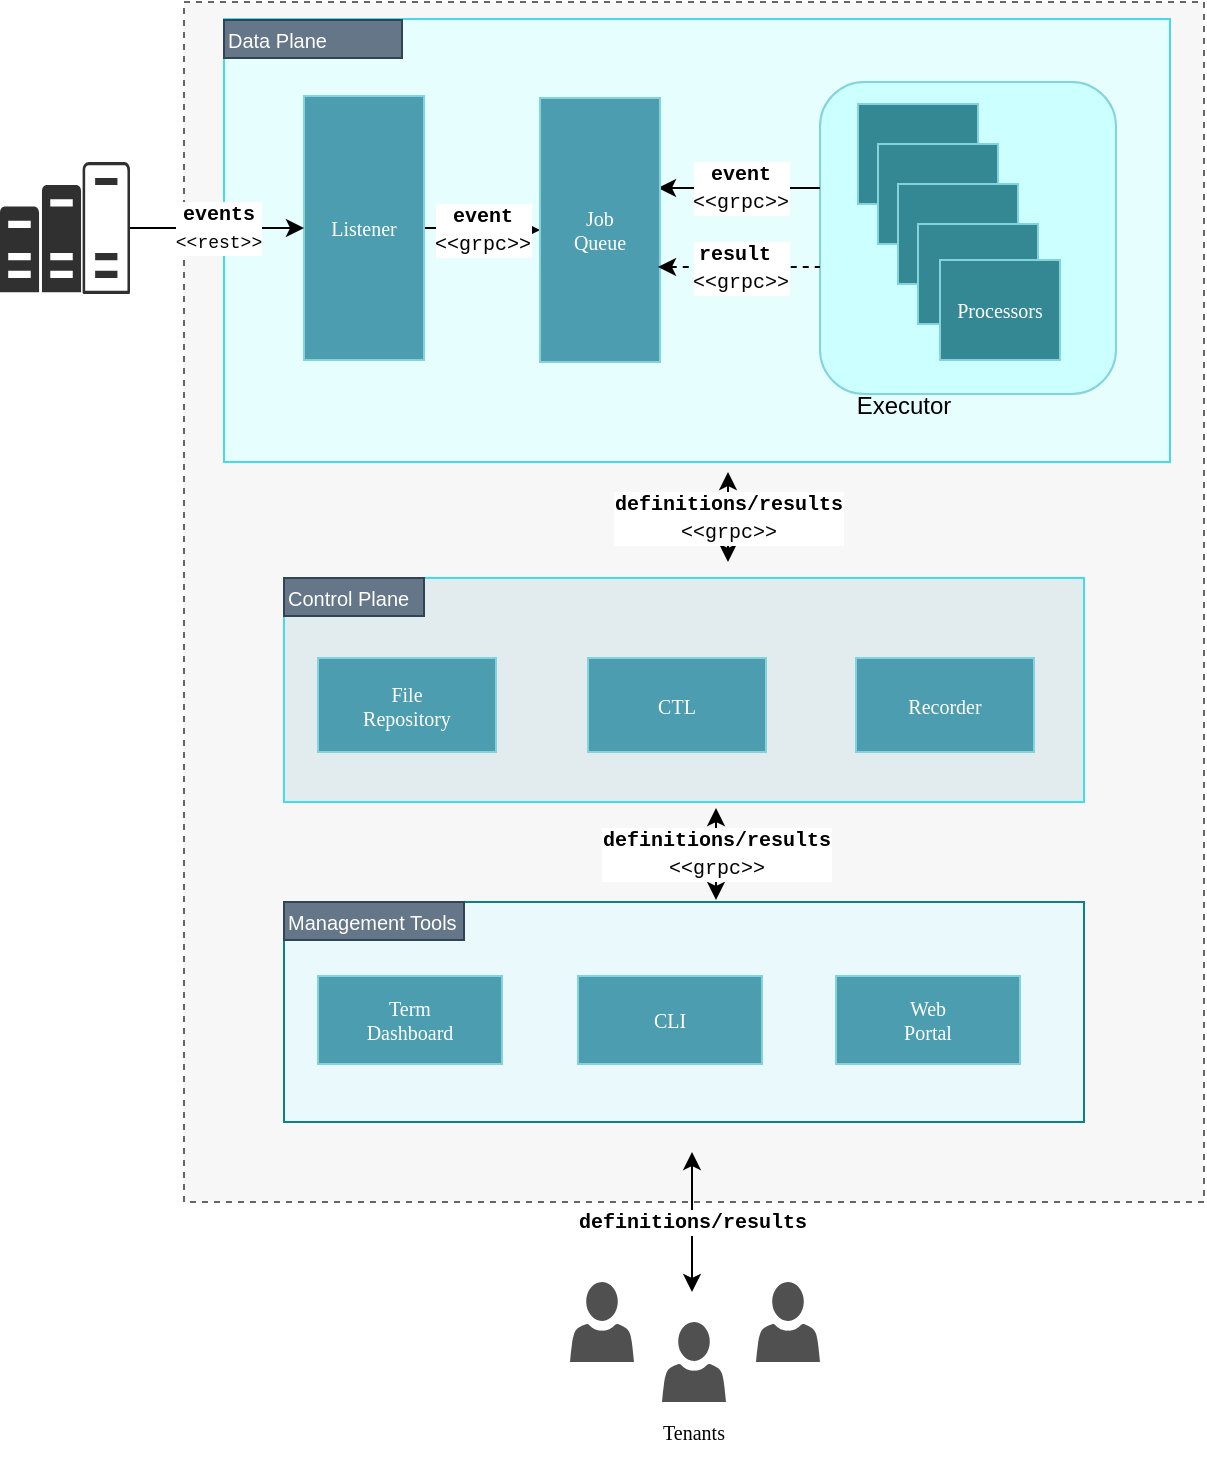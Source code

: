 <mxfile version="23.1.5" type="device" pages="12">
  <diagram name="Architecture" id="WZk79Mis1js5u0iVaJR2">
    <mxGraphModel dx="1221" dy="765" grid="1" gridSize="10" guides="1" tooltips="1" connect="1" arrows="1" fold="1" page="1" pageScale="1" pageWidth="850" pageHeight="1100" math="0" shadow="0">
      <root>
        <mxCell id="0" />
        <mxCell id="1" parent="0" />
        <mxCell id="h0ygzT3zNA7kmTL6owmV-2" value="" style="rounded=0;whiteSpace=wrap;html=1;dashed=1;fillColor=#F7F7F7;fontColor=#333333;strokeColor=#666666;" parent="1" vertex="1">
          <mxGeometry x="150" y="40" width="510" height="600" as="geometry" />
        </mxCell>
        <mxCell id="wdH5l6EvP93S32GJvvEm-46" value="" style="rounded=0;whiteSpace=wrap;html=1;fillColor=#E6FFFE;strokeColor=#43DCEC;" parent="1" vertex="1">
          <mxGeometry x="170" y="48.5" width="473" height="221.5" as="geometry" />
        </mxCell>
        <mxCell id="wdH5l6EvP93S32GJvvEm-58" value="" style="rounded=1;whiteSpace=wrap;html=1;fillColor=#CCFFFF;glass=0;strokeColor=#82D3DC;" parent="1" vertex="1">
          <mxGeometry x="468" y="80" width="148" height="156" as="geometry" />
        </mxCell>
        <mxCell id="wdH5l6EvP93S32GJvvEm-47" value="" style="rounded=0;whiteSpace=wrap;html=1;fillColor=#eaf9fb;strokeColor=#0e8088;" parent="1" vertex="1">
          <mxGeometry x="200" y="490" width="400" height="110" as="geometry" />
        </mxCell>
        <mxCell id="wdH5l6EvP93S32GJvvEm-29" value="" style="rounded=0;whiteSpace=wrap;html=1;fillColor=#E2ECEF;strokeColor=#43DCEC;" parent="1" vertex="1">
          <mxGeometry x="200" y="328" width="400" height="112" as="geometry" />
        </mxCell>
        <mxCell id="wdH5l6EvP93S32GJvvEm-57" value="&lt;font style=&quot;font-size: 10px;&quot;&gt;event&lt;/font&gt;&lt;br&gt;&lt;div style=&quot;text-align: left;&quot;&gt;&lt;span style=&quot;font-size: 10px; font-weight: normal;&quot;&gt;&amp;lt;&amp;lt;grpc&amp;gt;&amp;gt;&lt;/span&gt;&lt;/div&gt;" style="edgeStyle=orthogonalEdgeStyle;rounded=0;orthogonalLoop=1;jettySize=auto;html=1;fontFamily=Courier New;fontStyle=1" parent="1" source="wdH5l6EvP93S32GJvvEm-1" target="wdH5l6EvP93S32GJvvEm-2" edge="1">
          <mxGeometry relative="1" as="geometry" />
        </mxCell>
        <mxCell id="wdH5l6EvP93S32GJvvEm-1" value="Listener" style="rounded=0;whiteSpace=wrap;html=1;fillColor=#4D9DB0;strokeColor=#82D3DC;fontColor=#FFFFFF;fontFamily=Lucida Console;fontSize=10;" parent="1" vertex="1">
          <mxGeometry x="210" y="87" width="60" height="132" as="geometry" />
        </mxCell>
        <mxCell id="wdH5l6EvP93S32GJvvEm-62" value="&lt;font style=&quot;font-size: 10px;&quot;&gt;event&lt;/font&gt;&lt;br&gt;&lt;span style=&quot;font-weight: normal;&quot;&gt;&lt;font style=&quot;font-size: 10px;&quot;&gt;&amp;lt;&amp;lt;grpc&amp;gt;&amp;gt;&lt;/font&gt;&lt;/span&gt;" style="edgeStyle=orthogonalEdgeStyle;rounded=0;orthogonalLoop=1;jettySize=auto;html=1;entryX=0;entryY=0.5;entryDx=0;entryDy=0;endArrow=none;endFill=0;startArrow=classic;startFill=1;fontFamily=Courier New;fontStyle=1" parent="1" edge="1">
          <mxGeometry relative="1" as="geometry">
            <mxPoint x="387" y="133" as="sourcePoint" />
            <mxPoint x="468" y="133" as="targetPoint" />
          </mxGeometry>
        </mxCell>
        <mxCell id="wdH5l6EvP93S32GJvvEm-2" value="Job&lt;br style=&quot;font-size: 10px;&quot;&gt;Queue" style="rounded=0;whiteSpace=wrap;html=1;fillColor=#4D9DB0;strokeColor=#82D3DC;fontColor=#FFFFFF;align=center;verticalAlign=middle;fontFamily=Lucida Console;fontSize=10;" parent="1" vertex="1">
          <mxGeometry x="328" y="88" width="60" height="132" as="geometry" />
        </mxCell>
        <mxCell id="wdH5l6EvP93S32GJvvEm-4" value="" style="rounded=0;whiteSpace=wrap;html=1;fillColor=#348893;strokeColor=#82D3DC;fontColor=#FFFFFF;align=center;verticalAlign=middle;fontFamily=Helvetica;fontSize=10;" parent="1" vertex="1">
          <mxGeometry x="487" y="91" width="60" height="50" as="geometry" />
        </mxCell>
        <mxCell id="wdH5l6EvP93S32GJvvEm-7" value="" style="rounded=0;whiteSpace=wrap;html=1;fillColor=#348893;strokeColor=#82D3DC;fontColor=#FFFFFF;align=center;verticalAlign=middle;fontFamily=Helvetica;fontSize=10;" parent="1" vertex="1">
          <mxGeometry x="497" y="111" width="60" height="50" as="geometry" />
        </mxCell>
        <mxCell id="wdH5l6EvP93S32GJvvEm-9" value="" style="rounded=0;whiteSpace=wrap;html=1;fillColor=#348893;strokeColor=#82D3DC;fontColor=#FFFFFF;align=center;verticalAlign=middle;fontFamily=Helvetica;fontSize=10;" parent="1" vertex="1">
          <mxGeometry x="507" y="131" width="60" height="50" as="geometry" />
        </mxCell>
        <mxCell id="wdH5l6EvP93S32GJvvEm-11" value="" style="rounded=0;whiteSpace=wrap;html=1;fillColor=#348893;strokeColor=#82D3DC;fontColor=#FFFFFF;align=center;verticalAlign=middle;fontFamily=Helvetica;fontSize=10;" parent="1" vertex="1">
          <mxGeometry x="517" y="151" width="60" height="50" as="geometry" />
        </mxCell>
        <mxCell id="wdH5l6EvP93S32GJvvEm-13" value="Processors" style="rounded=0;whiteSpace=wrap;html=1;fillColor=#348893;strokeColor=#82D3DC;fontColor=#FFFFFF;fontSize=10;align=center;verticalAlign=middle;fontFamily=Lucida Console;" parent="1" vertex="1">
          <mxGeometry x="528" y="169" width="60" height="50" as="geometry" />
        </mxCell>
        <mxCell id="wdH5l6EvP93S32GJvvEm-26" value="File&lt;br style=&quot;font-size: 10px;&quot;&gt;Repository" style="rounded=0;whiteSpace=wrap;html=1;fillColor=#4D9DB0;strokeColor=#82D3DC;fontColor=#FFFFFF;align=center;verticalAlign=middle;fontFamily=Lucida Console;fontSize=10;" parent="1" vertex="1">
          <mxGeometry x="217" y="368" width="89" height="47" as="geometry" />
        </mxCell>
        <mxCell id="wdH5l6EvP93S32GJvvEm-27" value="CTL" style="rounded=0;whiteSpace=wrap;html=1;fillColor=#4D9DB0;strokeColor=#82D3DC;fontColor=#FFFFFF;align=center;verticalAlign=middle;fontFamily=Lucida Console;fontSize=10;" parent="1" vertex="1">
          <mxGeometry x="352" y="368" width="89" height="47" as="geometry" />
        </mxCell>
        <mxCell id="wdH5l6EvP93S32GJvvEm-28" value="Recorder" style="rounded=0;whiteSpace=wrap;html=1;fillColor=#4D9DB0;strokeColor=#82D3DC;fontColor=#FFFFFF;align=center;verticalAlign=middle;fontFamily=Lucida Console;fontSize=10;" parent="1" vertex="1">
          <mxGeometry x="486" y="368" width="89" height="47" as="geometry" />
        </mxCell>
        <mxCell id="wdH5l6EvP93S32GJvvEm-43" value="CLI" style="rounded=0;whiteSpace=wrap;html=1;fillColor=#4D9DB0;strokeColor=#82D3DC;fontColor=#FFFFFF;align=center;verticalAlign=middle;fontFamily=Lucida Console;fontSize=10;" parent="1" vertex="1">
          <mxGeometry x="347" y="527" width="92" height="44" as="geometry" />
        </mxCell>
        <mxCell id="wdH5l6EvP93S32GJvvEm-44" value="Term&lt;br style=&quot;font-size: 10px;&quot;&gt;Dashboard" style="rounded=0;whiteSpace=wrap;html=1;fillColor=#4D9DB0;strokeColor=#82D3DC;fontColor=#FFFFFF;align=center;verticalAlign=middle;fontFamily=Lucida Console;fontSize=10;" parent="1" vertex="1">
          <mxGeometry x="217" y="527" width="92" height="44" as="geometry" />
        </mxCell>
        <mxCell id="wdH5l6EvP93S32GJvvEm-45" value="Web &lt;br style=&quot;font-size: 10px;&quot;&gt;Portal" style="rounded=0;whiteSpace=wrap;html=1;fillColor=#4D9DB0;strokeColor=#82D3DC;fontColor=#FFFFFF;align=center;verticalAlign=middle;fontFamily=Lucida Console;fontSize=10;" parent="1" vertex="1">
          <mxGeometry x="476" y="527" width="92" height="44" as="geometry" />
        </mxCell>
        <mxCell id="wdH5l6EvP93S32GJvvEm-48" value="Control Plane" style="rounded=0;whiteSpace=wrap;html=1;align=left;fillColor=#647687;fontColor=#ffffff;strokeColor=#314354;fontSize=10;" parent="1" vertex="1">
          <mxGeometry x="200" y="328" width="70" height="19" as="geometry" />
        </mxCell>
        <mxCell id="wdH5l6EvP93S32GJvvEm-65" value="&lt;font style=&quot;font-size: 10px;&quot;&gt;definitions/results&lt;/font&gt;&lt;br style=&quot;font-size: 11px;&quot;&gt;&lt;font style=&quot;font-size: 10px; font-weight: normal;&quot;&gt;&amp;lt;&amp;lt;grpc&amp;gt;&amp;gt;&lt;/font&gt;" style="edgeStyle=elbowEdgeStyle;rounded=0;elbow=horizontal;html=1;labelBackgroundColor=#ffffff;startArrow=classic;startFill=1;startSize=6;endArrow=classic;endFill=1;endSize=6;jettySize=auto;orthogonalLoop=1;strokeWidth=1;fontSize=11;fontFamily=Courier New;fontStyle=1" parent="1" edge="1">
          <mxGeometry width="60" height="60" relative="1" as="geometry">
            <mxPoint x="422" y="320" as="sourcePoint" />
            <mxPoint x="422" y="275" as="targetPoint" />
          </mxGeometry>
        </mxCell>
        <mxCell id="wdH5l6EvP93S32GJvvEm-66" value="Management Tools" style="rounded=0;whiteSpace=wrap;html=1;align=left;fillColor=#647687;strokeColor=#314354;fontColor=#ffffff;fontSize=10;verticalAlign=middle;fontFamily=Helvetica;" parent="1" vertex="1">
          <mxGeometry x="200" y="490" width="90" height="19" as="geometry" />
        </mxCell>
        <mxCell id="wdH5l6EvP93S32GJvvEm-67" value="&lt;font style=&quot;font-size: 10px;&quot;&gt;definitions/results&lt;/font&gt;&lt;br style=&quot;font-size: 11px;&quot;&gt;&lt;font style=&quot;font-size: 10px; font-weight: normal;&quot;&gt;&amp;lt;&amp;lt;grpc&amp;gt;&amp;gt;&lt;/font&gt;" style="edgeStyle=elbowEdgeStyle;rounded=0;elbow=horizontal;html=1;labelBackgroundColor=#ffffff;startArrow=classic;startFill=1;startSize=6;endArrow=classic;endFill=1;endSize=6;jettySize=auto;orthogonalLoop=1;strokeWidth=1;fontSize=11;fontFamily=Courier New;fontStyle=1" parent="1" edge="1">
          <mxGeometry width="60" height="60" relative="1" as="geometry">
            <mxPoint x="416" y="489" as="sourcePoint" />
            <mxPoint x="415.5" y="443" as="targetPoint" />
          </mxGeometry>
        </mxCell>
        <mxCell id="wdH5l6EvP93S32GJvvEm-73" value="Data Plane" style="rounded=0;whiteSpace=wrap;html=1;align=left;fillColor=#647687;fontColor=#ffffff;strokeColor=#314354;fontSize=10;verticalAlign=middle;fontFamily=Helvetica;" parent="1" vertex="1">
          <mxGeometry x="170" y="49" width="89" height="19" as="geometry" />
        </mxCell>
        <mxCell id="wdH5l6EvP93S32GJvvEm-75" value="" style="sketch=0;pointerEvents=1;shadow=0;dashed=0;html=1;strokeColor=none;labelPosition=center;verticalLabelPosition=bottom;verticalAlign=top;align=center;fillColor=#303030;shape=mxgraph.mscae.oms.capacity" parent="1" vertex="1">
          <mxGeometry x="58" y="120" width="65" height="66" as="geometry" />
        </mxCell>
        <mxCell id="wdH5l6EvP93S32GJvvEm-77" value="" style="sketch=0;pointerEvents=1;shadow=0;dashed=0;html=1;strokeColor=none;labelPosition=center;verticalLabelPosition=bottom;verticalAlign=top;align=center;fillColor=#505050;shape=mxgraph.mscae.intune.account_portal" parent="1" vertex="1">
          <mxGeometry x="389" y="700" width="32" height="40" as="geometry" />
        </mxCell>
        <mxCell id="wdH5l6EvP93S32GJvvEm-79" value="" style="sketch=0;pointerEvents=1;shadow=0;dashed=0;html=1;strokeColor=none;labelPosition=center;verticalLabelPosition=bottom;verticalAlign=top;align=center;fillColor=#505050;shape=mxgraph.mscae.intune.account_portal" parent="1" vertex="1">
          <mxGeometry x="436" y="680" width="32" height="40" as="geometry" />
        </mxCell>
        <mxCell id="wdH5l6EvP93S32GJvvEm-80" value="" style="sketch=0;pointerEvents=1;shadow=0;dashed=0;html=1;strokeColor=none;labelPosition=center;verticalLabelPosition=bottom;verticalAlign=top;align=center;fillColor=#505050;shape=mxgraph.mscae.intune.account_portal" parent="1" vertex="1">
          <mxGeometry x="343" y="680" width="32" height="40" as="geometry" />
        </mxCell>
        <mxCell id="wdH5l6EvP93S32GJvvEm-85" value="&lt;font style=&quot;font-size: 10px;&quot;&gt;definitions/results&lt;/font&gt;" style="edgeStyle=elbowEdgeStyle;rounded=0;elbow=vertical;html=1;labelBackgroundColor=#ffffff;startArrow=classic;startFill=1;startSize=6;endArrow=classic;endFill=1;endSize=6;jettySize=auto;orthogonalLoop=1;strokeWidth=1;fontSize=11;fontFamily=Courier New;fontStyle=1" parent="1" edge="1">
          <mxGeometry width="60" height="60" relative="1" as="geometry">
            <mxPoint x="404" y="685" as="sourcePoint" />
            <mxPoint x="404" y="615" as="targetPoint" />
          </mxGeometry>
        </mxCell>
        <mxCell id="wdH5l6EvP93S32GJvvEm-95" value="&lt;font style=&quot;font-size: 10px;&quot;&gt;result&amp;nbsp;&lt;/font&gt;&lt;br&gt;&lt;font style=&quot;font-size: 10px; font-weight: normal;&quot;&gt;&amp;lt;&amp;lt;grpc&amp;gt;&amp;gt;&lt;/font&gt;" style="edgeStyle=orthogonalEdgeStyle;rounded=0;orthogonalLoop=1;jettySize=auto;html=1;entryX=0;entryY=0.5;entryDx=0;entryDy=0;endArrow=none;endFill=0;startArrow=classic;startFill=1;dashed=1;fontFamily=Courier New;fontStyle=1" parent="1" edge="1">
          <mxGeometry relative="1" as="geometry">
            <mxPoint x="387" y="172.5" as="sourcePoint" />
            <mxPoint x="468" y="172.5" as="targetPoint" />
          </mxGeometry>
        </mxCell>
        <mxCell id="HcU0hM947xXHgbtGifDZ-4" value="&lt;font style=&quot;font-size: 10px;&quot;&gt;events&lt;/font&gt;&lt;br&gt;&lt;font style=&quot;font-weight: normal; font-size: 9px;&quot;&gt;&amp;lt;&amp;lt;rest&amp;gt;&amp;gt;&lt;/font&gt;" style="endArrow=classic;html=1;rounded=0;exitX=1;exitY=0.5;exitDx=0;exitDy=0;exitPerimeter=0;fontFamily=Courier New;fontStyle=1" parent="1" source="wdH5l6EvP93S32GJvvEm-75" target="wdH5l6EvP93S32GJvvEm-1" edge="1">
          <mxGeometry width="50" height="50" relative="1" as="geometry">
            <mxPoint x="60" y="140" as="sourcePoint" />
            <mxPoint x="110" y="90" as="targetPoint" />
          </mxGeometry>
        </mxCell>
        <mxCell id="co13NKypWZl1nmmfCj8M-1" value="Executor" style="text;html=1;align=center;verticalAlign=middle;whiteSpace=wrap;rounded=0;fontColor=default;" vertex="1" parent="1">
          <mxGeometry x="480" y="227" width="60" height="30" as="geometry" />
        </mxCell>
        <mxCell id="co13NKypWZl1nmmfCj8M-2" value="Tenants" style="text;html=1;align=center;verticalAlign=middle;whiteSpace=wrap;rounded=0;fontFamily=Lucida Console;fontSize=10;" vertex="1" parent="1">
          <mxGeometry x="375" y="740" width="60" height="30" as="geometry" />
        </mxCell>
      </root>
    </mxGraphModel>
  </diagram>
  <diagram id="iMsly1kVrbevSQ5clbe8" name="Stack">
    <mxGraphModel dx="1221" dy="765" grid="1" gridSize="10" guides="1" tooltips="1" connect="1" arrows="1" fold="1" page="1" pageScale="1" pageWidth="850" pageHeight="1100" math="0" shadow="0">
      <root>
        <mxCell id="0" />
        <mxCell id="1" parent="0" />
        <mxCell id="IBOTZIeYf1Z1CFkHgOBX-6" value="" style="group;fontSize=13;" vertex="1" connectable="0" parent="1">
          <mxGeometry x="60" y="141" width="380" height="269" as="geometry" />
        </mxCell>
        <mxCell id="QbpytwBjE6BO_EtpEexZ-1" value="&lt;font style=&quot;font-size: 14px;&quot;&gt;Go&lt;/font&gt;" style="rounded=0;whiteSpace=wrap;html=1;fillColor=#f5f5f5;strokeColor=#666666;fontSize=12;fontFamily=Lucida Console;fontStyle=0;fontColor=#333333;" parent="IBOTZIeYf1Z1CFkHgOBX-6" vertex="1">
          <mxGeometry y="229" width="380" height="40" as="geometry" />
        </mxCell>
        <mxCell id="QbpytwBjE6BO_EtpEexZ-2" value="gRPC" style="rounded=0;whiteSpace=wrap;html=1;fillColor=#b0e3e6;strokeColor=#0e8088;fontSize=12;fontFamily=Lucida Console;fontStyle=0" parent="IBOTZIeYf1Z1CFkHgOBX-6" vertex="1">
          <mxGeometry y="120" width="290" height="29" as="geometry" />
        </mxCell>
        <mxCell id="QbpytwBjE6BO_EtpEexZ-3" value="Gorilla.Mux" style="rounded=0;whiteSpace=wrap;html=1;fillColor=#b0e3e6;strokeColor=#0e8088;fontSize=12;fontFamily=Lucida Console;fontStyle=0" parent="IBOTZIeYf1Z1CFkHgOBX-6" vertex="1">
          <mxGeometry x="150" y="149" width="140" height="40" as="geometry" />
        </mxCell>
        <mxCell id="QbpytwBjE6BO_EtpEexZ-4" value="Pebble DB" style="rounded=0;whiteSpace=wrap;html=1;fillColor=#b0e3e6;strokeColor=#0e8088;fontSize=12;fontFamily=Lucida Console;fontStyle=0" parent="IBOTZIeYf1Z1CFkHgOBX-6" vertex="1">
          <mxGeometry y="189" width="150" height="40" as="geometry" />
        </mxCell>
        <mxCell id="QbpytwBjE6BO_EtpEexZ-5" value="Otel" style="rounded=0;whiteSpace=wrap;html=1;fillColor=#E0E0E0;strokeColor=#666666;fontSize=15;fontFamily=Helvetica;fontStyle=0;fontColor=#333333;" parent="IBOTZIeYf1Z1CFkHgOBX-6" vertex="1">
          <mxGeometry x="330" y="120" width="50" height="109" as="geometry" />
        </mxCell>
        <mxCell id="QbpytwBjE6BO_EtpEexZ-6" value="Zerolog" style="rounded=0;whiteSpace=wrap;html=1;fillColor=#E0E0E0;strokeColor=#666666;fontSize=11;fontFamily=Helvetica;fontStyle=0;fontColor=#333333;" parent="IBOTZIeYf1Z1CFkHgOBX-6" vertex="1">
          <mxGeometry x="290" y="120" width="40" height="109" as="geometry" />
        </mxCell>
        <mxCell id="QbpytwBjE6BO_EtpEexZ-8" value="TView" style="rounded=0;whiteSpace=wrap;html=1;fillColor=#b0e3e6;strokeColor=#0e8088;fontSize=12;fontFamily=Lucida Console;fontStyle=0" parent="IBOTZIeYf1Z1CFkHgOBX-6" vertex="1">
          <mxGeometry y="149" width="150" height="40" as="geometry" />
        </mxCell>
        <mxCell id="QbpytwBjE6BO_EtpEexZ-9" value="Goico Framework" style="rounded=0;whiteSpace=wrap;html=1;fillColor=#dae8fc;strokeColor=#6c8ebf;fontSize=12;fontFamily=Lucida Console;fontStyle=0;" parent="IBOTZIeYf1Z1CFkHgOBX-6" vertex="1">
          <mxGeometry y="60" width="380" height="60" as="geometry" />
        </mxCell>
        <mxCell id="QbpytwBjE6BO_EtpEexZ-10" value="Jobico &lt;br style=&quot;font-size: 12px;&quot;&gt;(services and tools)" style="rounded=0;whiteSpace=wrap;html=1;fillColor=#b1ddf0;strokeColor=#10739e;fontSize=12;fontFamily=Lucida Console;fontStyle=0" parent="IBOTZIeYf1Z1CFkHgOBX-6" vertex="1">
          <mxGeometry width="380" height="60" as="geometry" />
        </mxCell>
        <mxCell id="IBOTZIeYf1Z1CFkHgOBX-5" value="" style="group" vertex="1" connectable="0" parent="IBOTZIeYf1Z1CFkHgOBX-6">
          <mxGeometry x="150" y="185" width="140" height="50" as="geometry" />
        </mxCell>
        <mxCell id="QbpytwBjE6BO_EtpEexZ-16" value="" style="group;fillColor=#b0e3e6;strokeColor=#0e8088;container=0;" parent="IBOTZIeYf1Z1CFkHgOBX-5" vertex="1" connectable="0">
          <mxGeometry y="4" width="140" height="40" as="geometry" />
        </mxCell>
        <mxCell id="IBOTZIeYf1Z1CFkHgOBX-2" value="Wazero" style="text;html=1;align=center;verticalAlign=middle;whiteSpace=wrap;rounded=0;fontFamily=Lucida Console;" vertex="1" parent="IBOTZIeYf1Z1CFkHgOBX-5">
          <mxGeometry x="40" y="20" width="60" height="30" as="geometry" />
        </mxCell>
        <mxCell id="IBOTZIeYf1Z1CFkHgOBX-3" value="WebAssembly" style="text;html=1;align=center;verticalAlign=middle;whiteSpace=wrap;rounded=0;fontFamily=Lucida Console;" vertex="1" parent="IBOTZIeYf1Z1CFkHgOBX-5">
          <mxGeometry x="46" width="60" height="30" as="geometry" />
        </mxCell>
        <mxCell id="QbpytwBjE6BO_EtpEexZ-15" value="" style="endArrow=none;html=1;rounded=0;strokeWidth=2;exitX=0;exitY=0;exitDx=0;exitDy=0;entryX=1;entryY=0;entryDx=0;entryDy=0;strokeColor=#82B366;dashed=1;" parent="IBOTZIeYf1Z1CFkHgOBX-5" edge="1">
          <mxGeometry width="50" height="50" relative="1" as="geometry">
            <mxPoint y="25" as="sourcePoint" />
            <mxPoint x="140" y="25" as="targetPoint" />
          </mxGeometry>
        </mxCell>
      </root>
    </mxGraphModel>
  </diagram>
  <diagram id="YFf5HTHzzNN4KH_3oa-I" name="Streaming">
    <mxGraphModel dx="1221" dy="765" grid="1" gridSize="10" guides="1" tooltips="1" connect="1" arrows="1" fold="1" page="1" pageScale="1" pageWidth="850" pageHeight="1100" math="0" shadow="0">
      <root>
        <mxCell id="0" />
        <mxCell id="1" parent="0" />
        <mxCell id="prLX6gFXM3XnW0xM03Fa-8" value="" style="rounded=0;whiteSpace=wrap;html=1;fillColor=none;dashed=1;" parent="1" vertex="1">
          <mxGeometry x="430" y="87" width="460" height="243" as="geometry" />
        </mxCell>
        <mxCell id="prLX6gFXM3XnW0xM03Fa-5" value="" style="rounded=0;whiteSpace=wrap;html=1;fillColor=none;dashed=1;fontSize=11;dashPattern=1 4;" parent="1" vertex="1">
          <mxGeometry x="319" y="163" width="100" height="90" as="geometry" />
        </mxCell>
        <mxCell id="prLX6gFXM3XnW0xM03Fa-6" value="Streaming RPC" style="text;html=1;strokeColor=none;fillColor=none;align=center;verticalAlign=middle;whiteSpace=wrap;rounded=0;fontSize=10;fontStyle=2;fontFamily=Lucida Console;" parent="1" vertex="1">
          <mxGeometry x="314" y="138" width="96" height="30" as="geometry" />
        </mxCell>
        <mxCell id="SFeaM9_HAxQh19ok-Guf-8" style="edgeStyle=orthogonalEdgeStyle;rounded=0;orthogonalLoop=1;jettySize=auto;html=1;startArrow=none;startFill=0;fillColor=#d80073;strokeColor=#A50040;strokeWidth=2;" parent="1" source="SFeaM9_HAxQh19ok-Guf-1" target="SFeaM9_HAxQh19ok-Guf-3" edge="1">
          <mxGeometry relative="1" as="geometry" />
        </mxCell>
        <mxCell id="SFeaM9_HAxQh19ok-Guf-1" value="Data Source" style="rounded=0;whiteSpace=wrap;html=1;fillColor=#b1ddf0;strokeColor=#10739e;fontFamily=Lucida Console;fontSize=11;" parent="1" vertex="1">
          <mxGeometry x="170" y="110" width="120" height="190" as="geometry" />
        </mxCell>
        <mxCell id="SFeaM9_HAxQh19ok-Guf-7" style="edgeStyle=orthogonalEdgeStyle;rounded=0;orthogonalLoop=1;jettySize=auto;html=1;entryX=0.5;entryY=1;entryDx=0;entryDy=0;fillColor=#d80073;strokeColor=#A50040;strokeWidth=2;" parent="1" source="SFeaM9_HAxQh19ok-Guf-2" target="SFeaM9_HAxQh19ok-Guf-1" edge="1">
          <mxGeometry relative="1" as="geometry" />
        </mxCell>
        <mxCell id="SFeaM9_HAxQh19ok-Guf-2" value="Data Updater" style="rounded=0;whiteSpace=wrap;html=1;fillColor=#bac8d3;strokeColor=#23445d;fontFamily=Lucida Console;fontSize=11;" parent="1" vertex="1">
          <mxGeometry x="170" y="400" width="120" height="60" as="geometry" />
        </mxCell>
        <mxCell id="SFeaM9_HAxQh19ok-Guf-9" style="edgeStyle=orthogonalEdgeStyle;rounded=0;orthogonalLoop=1;jettySize=auto;html=1;fillColor=#ffe6cc;strokeColor=#d79b00;" parent="1" source="SFeaM9_HAxQh19ok-Guf-3" target="SFeaM9_HAxQh19ok-Guf-4" edge="1">
          <mxGeometry relative="1" as="geometry">
            <Array as="points">
              <mxPoint x="680" y="205" />
              <mxPoint x="680" y="130" />
            </Array>
          </mxGeometry>
        </mxCell>
        <mxCell id="SFeaM9_HAxQh19ok-Guf-10" style="edgeStyle=orthogonalEdgeStyle;rounded=0;orthogonalLoop=1;jettySize=auto;html=1;fillColor=#ffe6cc;strokeColor=#d79b00;" parent="1" source="SFeaM9_HAxQh19ok-Guf-3" target="SFeaM9_HAxQh19ok-Guf-5" edge="1">
          <mxGeometry relative="1" as="geometry" />
        </mxCell>
        <mxCell id="SFeaM9_HAxQh19ok-Guf-11" style="edgeStyle=orthogonalEdgeStyle;rounded=0;orthogonalLoop=1;jettySize=auto;html=1;fillColor=#ffe6cc;strokeColor=#d79b00;" parent="1" source="SFeaM9_HAxQh19ok-Guf-3" target="SFeaM9_HAxQh19ok-Guf-6" edge="1">
          <mxGeometry relative="1" as="geometry">
            <Array as="points">
              <mxPoint x="680" y="205" />
              <mxPoint x="680" y="278" />
            </Array>
          </mxGeometry>
        </mxCell>
        <mxCell id="SFeaM9_HAxQh19ok-Guf-3" value="Data Consumer" style="rounded=0;whiteSpace=wrap;html=1;fillColor=#b1ddf0;strokeColor=#10739e;fontFamily=Lucida Console;fontSize=11;" parent="1" vertex="1">
          <mxGeometry x="455" y="115" width="120" height="180" as="geometry" />
        </mxCell>
        <mxCell id="SFeaM9_HAxQh19ok-Guf-4" value="Cache" style="rounded=0;whiteSpace=wrap;html=1;fillColor=#dae8fc;strokeColor=#6c8ebf;fontFamily=Lucida Console;fontSize=11;" parent="1" vertex="1">
          <mxGeometry x="708" y="100" width="120" height="60" as="geometry" />
        </mxCell>
        <mxCell id="SFeaM9_HAxQh19ok-Guf-5" value="UI" style="rounded=0;whiteSpace=wrap;html=1;fillColor=#dae8fc;strokeColor=#6c8ebf;fontFamily=Lucida Console;fontSize=11;" parent="1" vertex="1">
          <mxGeometry x="708" y="175" width="120" height="60" as="geometry" />
        </mxCell>
        <mxCell id="SFeaM9_HAxQh19ok-Guf-6" value="Other components" style="rounded=0;whiteSpace=wrap;html=1;fillColor=#dae8fc;strokeColor=#6c8ebf;fontFamily=Lucida Console;fontSize=11;" parent="1" vertex="1">
          <mxGeometry x="708" y="248" width="120" height="60" as="geometry" />
        </mxCell>
        <mxCell id="prLX6gFXM3XnW0xM03Fa-1" value="1 - Send Updates" style="text;html=1;strokeColor=none;fillColor=none;align=center;verticalAlign=middle;whiteSpace=wrap;rounded=0;fontFamily=Lucida Console;fontSize=10;fontStyle=0" parent="1" vertex="1">
          <mxGeometry x="235" y="340" width="100" height="30" as="geometry" />
        </mxCell>
        <mxCell id="prLX6gFXM3XnW0xM03Fa-3" value="0 - Register for updates" style="text;html=1;strokeColor=none;fillColor=none;align=center;verticalAlign=middle;whiteSpace=wrap;rounded=0;fontFamily=Lucida Console;fontSize=10;fontStyle=0" parent="1" vertex="1">
          <mxGeometry x="318" y="175" width="100" height="30" as="geometry" />
        </mxCell>
        <mxCell id="prLX6gFXM3XnW0xM03Fa-4" value="2 - Sends new information" style="text;html=1;strokeColor=none;fillColor=none;align=center;verticalAlign=middle;whiteSpace=wrap;rounded=0;fontFamily=Lucida Console;fontSize=10;fontStyle=0" parent="1" vertex="1">
          <mxGeometry x="318" y="210" width="100" height="30" as="geometry" />
        </mxCell>
        <mxCell id="prLX6gFXM3XnW0xM03Fa-7" value="Service or Cli" style="text;html=1;strokeColor=none;fillColor=none;align=center;verticalAlign=middle;whiteSpace=wrap;rounded=0;fontFamily=Lucida Console;fontSize=10;fontStyle=0" parent="1" vertex="1">
          <mxGeometry x="424" y="327" width="85" height="30" as="geometry" />
        </mxCell>
        <mxCell id="prLX6gFXM3XnW0xM03Fa-9" value="Unary RPC" style="text;html=1;align=center;verticalAlign=middle;whiteSpace=wrap;rounded=0;fontStyle=2;fontFamily=Lucida Console;fontSize=10;" parent="1" vertex="1">
          <mxGeometry x="160" y="340" width="60" height="30" as="geometry" />
        </mxCell>
        <mxCell id="wCtNlXTNAeLYu-9kSZJM-1" value="Service or CLI" style="text;html=1;strokeColor=none;fillColor=none;align=center;verticalAlign=middle;whiteSpace=wrap;rounded=0;fontFamily=Lucida Console;fontSize=10;fontStyle=0" parent="1" vertex="1">
          <mxGeometry x="159" y="453" width="100" height="30" as="geometry" />
        </mxCell>
        <mxCell id="wCtNlXTNAeLYu-9kSZJM-2" value="Service" style="text;html=1;strokeColor=none;fillColor=none;align=center;verticalAlign=middle;whiteSpace=wrap;rounded=0;" parent="1" vertex="1">
          <mxGeometry x="159" y="90" width="61" height="30" as="geometry" />
        </mxCell>
        <mxCell id="wCtNlXTNAeLYu-9kSZJM-3" value="3 - in process broadcasting" style="text;html=1;strokeColor=none;fillColor=none;align=center;verticalAlign=middle;whiteSpace=wrap;rounded=0;fontFamily=Lucida Console;fontSize=10;fontStyle=0" parent="1" vertex="1">
          <mxGeometry x="575" y="170" width="100" height="30" as="geometry" />
        </mxCell>
      </root>
    </mxGraphModel>
  </diagram>
  <diagram name="Job updates" id="pjJiWZhmBf_5K-h_V4sg">
    <mxGraphModel dx="1221" dy="765" grid="1" gridSize="10" guides="1" tooltips="1" connect="1" arrows="1" fold="1" page="1" pageScale="1" pageWidth="850" pageHeight="1100" math="0" shadow="0">
      <root>
        <mxCell id="R7cnilZ5HPo5u_qAk4SK-0" />
        <mxCell id="R7cnilZ5HPo5u_qAk4SK-1" parent="R7cnilZ5HPo5u_qAk4SK-0" />
        <mxCell id="R7cnilZ5HPo5u_qAk4SK-5" style="edgeStyle=orthogonalEdgeStyle;rounded=0;orthogonalLoop=1;jettySize=auto;html=1;startArrow=none;startFill=0;fillColor=#d80073;strokeColor=#A50040;strokeWidth=2;fontFamily=Lucida Console;" parent="R7cnilZ5HPo5u_qAk4SK-1" source="R7cnilZ5HPo5u_qAk4SK-6" target="R7cnilZ5HPo5u_qAk4SK-12" edge="1">
          <mxGeometry relative="1" as="geometry" />
        </mxCell>
        <mxCell id="b4NGdY_LFzPaVIja8wQn-0" style="edgeStyle=orthogonalEdgeStyle;rounded=0;orthogonalLoop=1;jettySize=auto;html=1;entryX=0;entryY=0.5;entryDx=0;entryDy=0;strokeColor=#A50040;startArrow=none;startFill=0;fillColor=#d80073;strokeWidth=2;fontFamily=Lucida Console;" parent="R7cnilZ5HPo5u_qAk4SK-1" source="R7cnilZ5HPo5u_qAk4SK-6" target="MDm-N9S2mrSsnCrMcEqO-0" edge="1">
          <mxGeometry relative="1" as="geometry" />
        </mxCell>
        <mxCell id="b4NGdY_LFzPaVIja8wQn-1" style="edgeStyle=orthogonalEdgeStyle;rounded=0;orthogonalLoop=1;jettySize=auto;html=1;strokeColor=#A50040;startArrow=none;startFill=0;fillColor=#d80073;strokeWidth=2;fontFamily=Lucida Console;" parent="R7cnilZ5HPo5u_qAk4SK-1" source="R7cnilZ5HPo5u_qAk4SK-6" target="ev7JNHFMdg0DCEgO5nmt-0" edge="1">
          <mxGeometry relative="1" as="geometry" />
        </mxCell>
        <mxCell id="b4NGdY_LFzPaVIja8wQn-2" style="edgeStyle=orthogonalEdgeStyle;rounded=0;orthogonalLoop=1;jettySize=auto;html=1;strokeColor=#A50040;startArrow=none;startFill=0;fillColor=#d80073;strokeWidth=2;fontFamily=Lucida Console;" parent="R7cnilZ5HPo5u_qAk4SK-1" source="R7cnilZ5HPo5u_qAk4SK-6" target="ev7JNHFMdg0DCEgO5nmt-1" edge="1">
          <mxGeometry relative="1" as="geometry" />
        </mxCell>
        <mxCell id="R7cnilZ5HPo5u_qAk4SK-6" value="CTL" style="rounded=0;whiteSpace=wrap;html=1;fillColor=#b1ddf0;strokeColor=#10739e;align=center;verticalAlign=middle;fontFamily=Lucida Console;fontSize=11;fontColor=default;" parent="R7cnilZ5HPo5u_qAk4SK-1" vertex="1">
          <mxGeometry x="170" y="110" width="120" height="190" as="geometry" />
        </mxCell>
        <mxCell id="R7cnilZ5HPo5u_qAk4SK-7" style="edgeStyle=orthogonalEdgeStyle;rounded=0;orthogonalLoop=1;jettySize=auto;html=1;entryX=0.5;entryY=1;entryDx=0;entryDy=0;fillColor=#d80073;strokeColor=#A50040;strokeWidth=2;fontFamily=Lucida Console;" parent="R7cnilZ5HPo5u_qAk4SK-1" source="R7cnilZ5HPo5u_qAk4SK-8" target="R7cnilZ5HPo5u_qAk4SK-6" edge="1">
          <mxGeometry relative="1" as="geometry" />
        </mxCell>
        <mxCell id="R7cnilZ5HPo5u_qAk4SK-8" value="CLI" style="rounded=0;whiteSpace=wrap;html=1;fillColor=#b0e3e6;strokeColor=#0e8088;align=center;verticalAlign=middle;fontFamily=Lucida Console;fontSize=11;" parent="R7cnilZ5HPo5u_qAk4SK-1" vertex="1">
          <mxGeometry x="170" y="400" width="120" height="60" as="geometry" />
        </mxCell>
        <mxCell id="R7cnilZ5HPo5u_qAk4SK-9" style="edgeStyle=orthogonalEdgeStyle;rounded=0;orthogonalLoop=1;jettySize=auto;html=1;fillColor=#ffe6cc;strokeColor=#d79b00;fontFamily=Lucida Console;" parent="R7cnilZ5HPo5u_qAk4SK-1" source="R7cnilZ5HPo5u_qAk4SK-12" target="R7cnilZ5HPo5u_qAk4SK-13" edge="1">
          <mxGeometry relative="1" as="geometry" />
        </mxCell>
        <mxCell id="R7cnilZ5HPo5u_qAk4SK-12" value="Listener" style="rounded=0;whiteSpace=wrap;html=1;fillColor=#b1ddf0;strokeColor=#10739e;align=center;verticalAlign=middle;fontFamily=Lucida Console;fontSize=11;fontColor=default;" parent="R7cnilZ5HPo5u_qAk4SK-1" vertex="1">
          <mxGeometry x="455" y="115" width="120" height="35" as="geometry" />
        </mxCell>
        <mxCell id="R7cnilZ5HPo5u_qAk4SK-13" value="Cache" style="rounded=0;whiteSpace=wrap;html=1;fillColor=#dae8fc;strokeColor=#6c8ebf;fontFamily=Lucida Console;fontSize=11;" parent="R7cnilZ5HPo5u_qAk4SK-1" vertex="1">
          <mxGeometry x="623" y="118.75" width="90" height="27.5" as="geometry" />
        </mxCell>
        <mxCell id="R7cnilZ5HPo5u_qAk4SK-16" value="Definitions&lt;br style=&quot;border-color: var(--border-color);&quot;&gt;Updates&lt;br&gt;&amp;lt;&amp;lt;grpc&amp;gt;&amp;gt;" style="text;html=1;strokeColor=none;fillColor=none;align=center;verticalAlign=middle;whiteSpace=wrap;rounded=0;fontFamily=Lucida Console;fontSize=8;" parent="R7cnilZ5HPo5u_qAk4SK-1" vertex="1">
          <mxGeometry x="230" y="340" width="75" height="30" as="geometry" />
        </mxCell>
        <mxCell id="b4NGdY_LFzPaVIja8wQn-6" style="edgeStyle=orthogonalEdgeStyle;rounded=0;orthogonalLoop=1;jettySize=auto;html=1;strokeColor=#d79b00;fillColor=#ffe6cc;fontFamily=Lucida Console;" parent="R7cnilZ5HPo5u_qAk4SK-1" source="MDm-N9S2mrSsnCrMcEqO-0" target="b4NGdY_LFzPaVIja8wQn-3" edge="1">
          <mxGeometry relative="1" as="geometry" />
        </mxCell>
        <mxCell id="MDm-N9S2mrSsnCrMcEqO-0" value="Queue" style="rounded=0;whiteSpace=wrap;html=1;fillColor=#b1ddf0;strokeColor=#10739e;align=center;verticalAlign=middle;fontFamily=Lucida Console;fontSize=11;fontColor=default;" parent="R7cnilZ5HPo5u_qAk4SK-1" vertex="1">
          <mxGeometry x="454" y="162" width="120" height="35" as="geometry" />
        </mxCell>
        <mxCell id="b4NGdY_LFzPaVIja8wQn-7" style="edgeStyle=orthogonalEdgeStyle;rounded=0;orthogonalLoop=1;jettySize=auto;html=1;strokeColor=#d79b00;fillColor=#ffe6cc;fontFamily=Lucida Console;" parent="R7cnilZ5HPo5u_qAk4SK-1" source="ev7JNHFMdg0DCEgO5nmt-0" target="b4NGdY_LFzPaVIja8wQn-4" edge="1">
          <mxGeometry relative="1" as="geometry" />
        </mxCell>
        <mxCell id="ev7JNHFMdg0DCEgO5nmt-0" value="Dashboard" style="rounded=0;whiteSpace=wrap;html=1;fillColor=#b1ddf0;strokeColor=#10739e;align=center;verticalAlign=middle;fontFamily=Lucida Console;fontSize=11;fontColor=default;" parent="R7cnilZ5HPo5u_qAk4SK-1" vertex="1">
          <mxGeometry x="455" y="210" width="120" height="35" as="geometry" />
        </mxCell>
        <mxCell id="b4NGdY_LFzPaVIja8wQn-8" style="edgeStyle=orthogonalEdgeStyle;rounded=0;orthogonalLoop=1;jettySize=auto;html=1;strokeColor=#d79b00;fillColor=#ffe6cc;fontFamily=Lucida Console;" parent="R7cnilZ5HPo5u_qAk4SK-1" source="ev7JNHFMdg0DCEgO5nmt-1" target="b4NGdY_LFzPaVIja8wQn-5" edge="1">
          <mxGeometry relative="1" as="geometry" />
        </mxCell>
        <mxCell id="ev7JNHFMdg0DCEgO5nmt-1" value="Executor" style="rounded=0;whiteSpace=wrap;html=1;fillColor=#b1ddf0;strokeColor=#10739e;align=center;verticalAlign=middle;fontFamily=Lucida Console;fontSize=11;fontColor=default;" parent="R7cnilZ5HPo5u_qAk4SK-1" vertex="1">
          <mxGeometry x="454" y="260" width="120" height="35" as="geometry" />
        </mxCell>
        <mxCell id="b4NGdY_LFzPaVIja8wQn-3" value="Cache" style="rounded=0;whiteSpace=wrap;html=1;fillColor=#dae8fc;strokeColor=#6c8ebf;fontFamily=Lucida Console;fontSize=11;" parent="R7cnilZ5HPo5u_qAk4SK-1" vertex="1">
          <mxGeometry x="623" y="165.75" width="90" height="27.5" as="geometry" />
        </mxCell>
        <mxCell id="b4NGdY_LFzPaVIja8wQn-4" value="UI" style="rounded=0;whiteSpace=wrap;html=1;fillColor=#dae8fc;strokeColor=#6c8ebf;fontFamily=Lucida Console;fontSize=11;" parent="R7cnilZ5HPo5u_qAk4SK-1" vertex="1">
          <mxGeometry x="623" y="214.5" width="90" height="27.5" as="geometry" />
        </mxCell>
        <mxCell id="b4NGdY_LFzPaVIja8wQn-5" value="Cache" style="rounded=0;whiteSpace=wrap;html=1;fillColor=#dae8fc;strokeColor=#6c8ebf;fontFamily=Lucida Console;fontSize=11;" parent="R7cnilZ5HPo5u_qAk4SK-1" vertex="1">
          <mxGeometry x="623" y="263.5" width="90" height="27.5" as="geometry" />
        </mxCell>
        <mxCell id="b4NGdY_LFzPaVIja8wQn-9" value="Definitions&lt;br&gt;Updates&lt;br&gt;&amp;lt;&amp;lt;grpc&amp;gt;&amp;gt;" style="text;html=1;strokeColor=none;fillColor=none;align=center;verticalAlign=middle;whiteSpace=wrap;rounded=0;fontFamily=Lucida Console;fontSize=8;" parent="R7cnilZ5HPo5u_qAk4SK-1" vertex="1">
          <mxGeometry x="296" y="173" width="70" height="30" as="geometry" />
        </mxCell>
      </root>
    </mxGraphModel>
  </diagram>
  <diagram name="High level design" id="3gie9q8Uz6kywXNut_-6">
    <mxGraphModel dx="1221" dy="765" grid="1" gridSize="10" guides="1" tooltips="1" connect="1" arrows="1" fold="1" page="1" pageScale="1" pageWidth="850" pageHeight="1100" math="0" shadow="0">
      <root>
        <mxCell id="Z_UTFvz7C0YPzDCv9ScD-0" />
        <mxCell id="Z_UTFvz7C0YPzDCv9ScD-1" parent="Z_UTFvz7C0YPzDCv9ScD-0" />
        <mxCell id="Z_UTFvz7C0YPzDCv9ScD-2" style="edgeStyle=orthogonalEdgeStyle;rounded=0;orthogonalLoop=1;jettySize=auto;html=1;startArrow=none;startFill=0;fillColor=#d80073;strokeColor=#A50040;strokeWidth=2;" parent="Z_UTFvz7C0YPzDCv9ScD-1" source="Z_UTFvz7C0YPzDCv9ScD-6" target="Z_UTFvz7C0YPzDCv9ScD-10" edge="1">
          <mxGeometry relative="1" as="geometry" />
        </mxCell>
        <mxCell id="Z_UTFvz7C0YPzDCv9ScD-3" style="edgeStyle=orthogonalEdgeStyle;rounded=0;orthogonalLoop=1;jettySize=auto;html=1;entryX=0;entryY=0.5;entryDx=0;entryDy=0;strokeColor=#A50040;startArrow=none;startFill=0;fillColor=#d80073;strokeWidth=2;" parent="Z_UTFvz7C0YPzDCv9ScD-1" source="Z_UTFvz7C0YPzDCv9ScD-6" target="Z_UTFvz7C0YPzDCv9ScD-14" edge="1">
          <mxGeometry relative="1" as="geometry" />
        </mxCell>
        <mxCell id="Z_UTFvz7C0YPzDCv9ScD-4" style="edgeStyle=orthogonalEdgeStyle;rounded=0;orthogonalLoop=1;jettySize=auto;html=1;strokeColor=#A50040;startArrow=none;startFill=0;fillColor=#d80073;strokeWidth=2;" parent="Z_UTFvz7C0YPzDCv9ScD-1" source="Z_UTFvz7C0YPzDCv9ScD-6" target="Z_UTFvz7C0YPzDCv9ScD-16" edge="1">
          <mxGeometry relative="1" as="geometry" />
        </mxCell>
        <mxCell id="Z_UTFvz7C0YPzDCv9ScD-5" style="edgeStyle=orthogonalEdgeStyle;rounded=0;orthogonalLoop=1;jettySize=auto;html=1;strokeColor=#A50040;startArrow=none;startFill=0;fillColor=#d80073;strokeWidth=2;" parent="Z_UTFvz7C0YPzDCv9ScD-1" source="Z_UTFvz7C0YPzDCv9ScD-6" target="Z_UTFvz7C0YPzDCv9ScD-18" edge="1">
          <mxGeometry relative="1" as="geometry" />
        </mxCell>
        <mxCell id="Z_UTFvz7C0YPzDCv9ScD-6" value="" style="rounded=0;whiteSpace=wrap;html=1;fillColor=none;strokeColor=#82b366;" parent="Z_UTFvz7C0YPzDCv9ScD-1" vertex="1">
          <mxGeometry x="170" y="110" width="120" height="190" as="geometry" />
        </mxCell>
        <mxCell id="Z_UTFvz7C0YPzDCv9ScD-7" style="edgeStyle=orthogonalEdgeStyle;rounded=0;orthogonalLoop=1;jettySize=auto;html=1;entryX=0.5;entryY=1;entryDx=0;entryDy=0;fillColor=#d80073;strokeColor=#A50040;strokeWidth=2;" parent="Z_UTFvz7C0YPzDCv9ScD-1" source="Z_UTFvz7C0YPzDCv9ScD-8" target="Z_UTFvz7C0YPzDCv9ScD-6" edge="1">
          <mxGeometry relative="1" as="geometry" />
        </mxCell>
        <mxCell id="Z_UTFvz7C0YPzDCv9ScD-8" value="CTL Client" style="rounded=0;whiteSpace=wrap;html=1;fillColor=#e1d5e7;strokeColor=#9673a6;" parent="Z_UTFvz7C0YPzDCv9ScD-1" vertex="1">
          <mxGeometry x="170" y="400" width="120" height="30" as="geometry" />
        </mxCell>
        <mxCell id="Z_UTFvz7C0YPzDCv9ScD-9" style="edgeStyle=orthogonalEdgeStyle;rounded=0;orthogonalLoop=1;jettySize=auto;html=1;fillColor=#ffe6cc;strokeColor=#d79b00;" parent="Z_UTFvz7C0YPzDCv9ScD-1" source="Z_UTFvz7C0YPzDCv9ScD-10" target="Z_UTFvz7C0YPzDCv9ScD-11" edge="1">
          <mxGeometry relative="1" as="geometry" />
        </mxCell>
        <mxCell id="Z_UTFvz7C0YPzDCv9ScD-10" value="Listener" style="rounded=0;whiteSpace=wrap;html=1;fillColor=#d5e8d4;strokeColor=#82b366;" parent="Z_UTFvz7C0YPzDCv9ScD-1" vertex="1">
          <mxGeometry x="455" y="115" width="120" height="35" as="geometry" />
        </mxCell>
        <mxCell id="Z_UTFvz7C0YPzDCv9ScD-11" value="Cache" style="rounded=0;whiteSpace=wrap;html=1;fillColor=#dae8fc;strokeColor=#6c8ebf;" parent="Z_UTFvz7C0YPzDCv9ScD-1" vertex="1">
          <mxGeometry x="623" y="118.75" width="90" height="27.5" as="geometry" />
        </mxCell>
        <mxCell id="Z_UTFvz7C0YPzDCv9ScD-12" value="Job Updates" style="text;html=1;strokeColor=none;fillColor=none;align=center;verticalAlign=middle;whiteSpace=wrap;rounded=0;" parent="Z_UTFvz7C0YPzDCv9ScD-1" vertex="1">
          <mxGeometry x="230" y="340" width="75" height="30" as="geometry" />
        </mxCell>
        <mxCell id="Z_UTFvz7C0YPzDCv9ScD-13" style="edgeStyle=orthogonalEdgeStyle;rounded=0;orthogonalLoop=1;jettySize=auto;html=1;strokeColor=#d79b00;fillColor=#ffe6cc;" parent="Z_UTFvz7C0YPzDCv9ScD-1" source="Z_UTFvz7C0YPzDCv9ScD-14" target="Z_UTFvz7C0YPzDCv9ScD-19" edge="1">
          <mxGeometry relative="1" as="geometry" />
        </mxCell>
        <mxCell id="Z_UTFvz7C0YPzDCv9ScD-14" value="Queue" style="rounded=0;whiteSpace=wrap;html=1;fillColor=#d5e8d4;strokeColor=#82b366;" parent="Z_UTFvz7C0YPzDCv9ScD-1" vertex="1">
          <mxGeometry x="454" y="162" width="120" height="35" as="geometry" />
        </mxCell>
        <mxCell id="Z_UTFvz7C0YPzDCv9ScD-15" style="edgeStyle=orthogonalEdgeStyle;rounded=0;orthogonalLoop=1;jettySize=auto;html=1;strokeColor=#d79b00;fillColor=#ffe6cc;" parent="Z_UTFvz7C0YPzDCv9ScD-1" source="Z_UTFvz7C0YPzDCv9ScD-16" target="Z_UTFvz7C0YPzDCv9ScD-20" edge="1">
          <mxGeometry relative="1" as="geometry" />
        </mxCell>
        <mxCell id="Z_UTFvz7C0YPzDCv9ScD-16" value="Dashboard" style="rounded=0;whiteSpace=wrap;html=1;fillColor=#d5e8d4;strokeColor=#82b366;" parent="Z_UTFvz7C0YPzDCv9ScD-1" vertex="1">
          <mxGeometry x="455" y="210" width="120" height="35" as="geometry" />
        </mxCell>
        <mxCell id="Z_UTFvz7C0YPzDCv9ScD-17" style="edgeStyle=orthogonalEdgeStyle;rounded=0;orthogonalLoop=1;jettySize=auto;html=1;strokeColor=#d79b00;fillColor=#ffe6cc;" parent="Z_UTFvz7C0YPzDCv9ScD-1" source="Z_UTFvz7C0YPzDCv9ScD-18" target="Z_UTFvz7C0YPzDCv9ScD-21" edge="1">
          <mxGeometry relative="1" as="geometry" />
        </mxCell>
        <mxCell id="Z_UTFvz7C0YPzDCv9ScD-18" value="Executor" style="rounded=0;whiteSpace=wrap;html=1;fillColor=#d5e8d4;strokeColor=#82b366;" parent="Z_UTFvz7C0YPzDCv9ScD-1" vertex="1">
          <mxGeometry x="454" y="260" width="120" height="35" as="geometry" />
        </mxCell>
        <mxCell id="Z_UTFvz7C0YPzDCv9ScD-19" value="Cache" style="rounded=0;whiteSpace=wrap;html=1;fillColor=#dae8fc;strokeColor=#6c8ebf;" parent="Z_UTFvz7C0YPzDCv9ScD-1" vertex="1">
          <mxGeometry x="623" y="165.75" width="90" height="27.5" as="geometry" />
        </mxCell>
        <mxCell id="Z_UTFvz7C0YPzDCv9ScD-20" value="UI" style="rounded=0;whiteSpace=wrap;html=1;fillColor=#dae8fc;strokeColor=#6c8ebf;" parent="Z_UTFvz7C0YPzDCv9ScD-1" vertex="1">
          <mxGeometry x="623" y="214.5" width="90" height="27.5" as="geometry" />
        </mxCell>
        <mxCell id="Z_UTFvz7C0YPzDCv9ScD-21" value="Cache" style="rounded=0;whiteSpace=wrap;html=1;fillColor=#dae8fc;strokeColor=#6c8ebf;" parent="Z_UTFvz7C0YPzDCv9ScD-1" vertex="1">
          <mxGeometry x="623" y="263.5" width="90" height="27.5" as="geometry" />
        </mxCell>
        <mxCell id="Z_UTFvz7C0YPzDCv9ScD-22" value="Job Updates" style="text;html=1;strokeColor=none;fillColor=none;align=center;verticalAlign=middle;whiteSpace=wrap;rounded=0;" parent="Z_UTFvz7C0YPzDCv9ScD-1" vertex="1">
          <mxGeometry x="296" y="173" width="70" height="30" as="geometry" />
        </mxCell>
        <mxCell id="vuoGRHxYdH3mrHIsSey4-1" style="edgeStyle=orthogonalEdgeStyle;rounded=0;orthogonalLoop=1;jettySize=auto;html=1;" parent="Z_UTFvz7C0YPzDCv9ScD-1" source="vuoGRHxYdH3mrHIsSey4-0" target="Z_UTFvz7C0YPzDCv9ScD-8" edge="1">
          <mxGeometry relative="1" as="geometry">
            <Array as="points">
              <mxPoint x="220" y="460" />
              <mxPoint x="220" y="460" />
            </Array>
          </mxGeometry>
        </mxCell>
        <mxCell id="vuoGRHxYdH3mrHIsSey4-0" value="Cli" style="rounded=0;whiteSpace=wrap;html=1;fillColor=#d5e8d4;strokeColor=#82b366;" parent="Z_UTFvz7C0YPzDCv9ScD-1" vertex="1">
          <mxGeometry x="167" y="458" width="120" height="30" as="geometry" />
        </mxCell>
      </root>
    </mxGraphModel>
  </diagram>
  <diagram id="b4-u2qhdHE6lJWw76W-F" name="Definition">
    <mxGraphModel dx="1221" dy="765" grid="1" gridSize="10" guides="1" tooltips="1" connect="1" arrows="1" fold="1" page="1" pageScale="1" pageWidth="850" pageHeight="1100" math="0" shadow="0">
      <root>
        <mxCell id="0" />
        <mxCell id="1" parent="0" />
        <mxCell id="6pORQ2rU9-7H0Qi7xujF-5" value="" style="rounded=0;whiteSpace=wrap;html=1;fillColor=#eeeeee;strokeColor=#36393d;" parent="1" vertex="1">
          <mxGeometry x="280" y="90" width="240" height="390" as="geometry" />
        </mxCell>
        <mxCell id="6pORQ2rU9-7H0Qi7xujF-11" style="edgeStyle=orthogonalEdgeStyle;rounded=0;orthogonalLoop=1;jettySize=auto;html=1;" parent="1" source="6pORQ2rU9-7H0Qi7xujF-8" target="6pORQ2rU9-7H0Qi7xujF-10" edge="1">
          <mxGeometry relative="1" as="geometry">
            <Array as="points">
              <mxPoint x="590" y="290" />
              <mxPoint x="590" y="290" />
            </Array>
          </mxGeometry>
        </mxCell>
        <mxCell id="6pORQ2rU9-7H0Qi7xujF-6" value="Queues" style="rounded=0;whiteSpace=wrap;html=1;fillColor=#bac8d3;strokeColor=#23445d;" parent="1" vertex="1">
          <mxGeometry x="307" y="130" width="190" height="60" as="geometry" />
        </mxCell>
        <mxCell id="6pORQ2rU9-7H0Qi7xujF-7" value="Runtimes" style="rounded=0;whiteSpace=wrap;html=1;fillColor=#bac8d3;strokeColor=#23445d;" parent="1" vertex="1">
          <mxGeometry x="307" y="390" width="190" height="60" as="geometry" />
        </mxCell>
        <mxCell id="6pORQ2rU9-7H0Qi7xujF-8" value="Events" style="rounded=0;whiteSpace=wrap;html=1;fillColor=#A0ACB5;strokeColor=#23445d;" parent="1" vertex="1">
          <mxGeometry x="307" y="210" width="190" height="160" as="geometry" />
        </mxCell>
        <mxCell id="6pORQ2rU9-7H0Qi7xujF-10" value="" style="rounded=0;whiteSpace=wrap;html=1;fillColor=#f9f7ed;strokeColor=#36393d;" parent="1" vertex="1">
          <mxGeometry x="625" y="152.5" width="240" height="295" as="geometry" />
        </mxCell>
        <mxCell id="6pORQ2rU9-7H0Qi7xujF-12" value="Job" style="rounded=0;whiteSpace=wrap;html=1;fillColor=none;fontSize=16;fontFamily=Helvetica;strokeColor=none;" parent="1" vertex="1">
          <mxGeometry x="301.5" y="65" width="190" height="30" as="geometry" />
        </mxCell>
        <mxCell id="6pORQ2rU9-7H0Qi7xujF-14" value="Schema" style="rounded=0;whiteSpace=wrap;html=1;fillColor=#bac8d3;strokeColor=#23445d;" parent="1" vertex="1">
          <mxGeometry x="680" y="187.5" width="120" height="60" as="geometry" />
        </mxCell>
        <mxCell id="6pORQ2rU9-7H0Qi7xujF-15" value="Runtime" style="rounded=0;whiteSpace=wrap;html=1;fillColor=#bac8d3;strokeColor=#23445d;" parent="1" vertex="1">
          <mxGeometry x="680" y="267.5" width="120" height="60" as="geometry" />
        </mxCell>
        <mxCell id="6pORQ2rU9-7H0Qi7xujF-19" style="edgeStyle=orthogonalEdgeStyle;rounded=0;orthogonalLoop=1;jettySize=auto;html=1;" parent="1" source="6pORQ2rU9-7H0Qi7xujF-16" target="6pORQ2rU9-7H0Qi7xujF-18" edge="1">
          <mxGeometry relative="1" as="geometry" />
        </mxCell>
        <mxCell id="6pORQ2rU9-7H0Qi7xujF-16" value="Results" style="rounded=0;whiteSpace=wrap;html=1;fillColor=#bac8d3;strokeColor=#23445d;" parent="1" vertex="1">
          <mxGeometry x="680" y="347.5" width="120" height="60" as="geometry" />
        </mxCell>
        <mxCell id="6pORQ2rU9-7H0Qi7xujF-17" value="Event" style="rounded=0;whiteSpace=wrap;html=1;fillColor=none;fontSize=16;fontFamily=Helvetica;strokeColor=none;" parent="1" vertex="1">
          <mxGeometry x="650" y="127.5" width="190" height="30" as="geometry" />
        </mxCell>
        <mxCell id="6pORQ2rU9-7H0Qi7xujF-18" value="" style="rounded=0;whiteSpace=wrap;html=1;fillColor=#F7F7F7;" parent="1" vertex="1">
          <mxGeometry x="999" y="307.5" width="220" height="140" as="geometry" />
        </mxCell>
        <mxCell id="6pORQ2rU9-7H0Qi7xujF-20" value="Result" style="rounded=0;whiteSpace=wrap;html=1;fillColor=none;fontSize=16;fontFamily=Helvetica;strokeColor=none;" parent="1" vertex="1">
          <mxGeometry x="1013" y="283" width="190" height="30" as="geometry" />
        </mxCell>
        <mxCell id="6pORQ2rU9-7H0Qi7xujF-21" value="Successful" style="rounded=0;whiteSpace=wrap;html=1;fillColor=#bac8d3;strokeColor=#23445d;" parent="1" vertex="1">
          <mxGeometry x="1048" y="335.5" width="120" height="30" as="geometry" />
        </mxCell>
        <mxCell id="6pORQ2rU9-7H0Qi7xujF-22" value="Error" style="rounded=0;whiteSpace=wrap;html=1;fillColor=#bac8d3;strokeColor=#23445d;" parent="1" vertex="1">
          <mxGeometry x="1048" y="395.5" width="120" height="30" as="geometry" />
        </mxCell>
        <mxCell id="6pORQ2rU9-7H0Qi7xujF-23" value="" style="shape=curlyBracket;whiteSpace=wrap;html=1;rounded=1;flipH=1;labelPosition=right;verticalLabelPosition=middle;align=left;verticalAlign=middle;rotation=90;" parent="1" vertex="1">
          <mxGeometry x="735" y="10" width="20" height="988.05" as="geometry" />
        </mxCell>
        <mxCell id="6pORQ2rU9-7H0Qi7xujF-24" value="Job Definition" style="rounded=0;whiteSpace=wrap;html=1;fillColor=none;fontSize=14;fontFamily=Verdana;strokeColor=none;" parent="1" vertex="1">
          <mxGeometry x="650" y="510" width="190" height="30" as="geometry" />
        </mxCell>
      </root>
    </mxGraphModel>
  </diagram>
  <diagram id="vZbOVgMZWqkSeL-QctIQ" name="Executor">
    <mxGraphModel dx="1221" dy="765" grid="1" gridSize="10" guides="1" tooltips="1" connect="1" arrows="1" fold="1" page="1" pageScale="1" pageWidth="850" pageHeight="1100" math="0" shadow="0">
      <root>
        <mxCell id="0" />
        <mxCell id="1" parent="0" />
        <mxCell id="6ZPp2wr1lyIG1a71Brg2-6" value="" style="rounded=0;whiteSpace=wrap;html=1;dashed=1;labelBackgroundColor=none;" vertex="1" parent="1">
          <mxGeometry x="140" y="150" width="710" height="260" as="geometry" />
        </mxCell>
        <mxCell id="6ZPp2wr1lyIG1a71Brg2-17" value="definitions&lt;br style=&quot;font-size: 10px;&quot;&gt;&amp;lt;&amp;lt;grpc&amp;gt;&amp;gt;" style="edgeStyle=orthogonalEdgeStyle;rounded=0;orthogonalLoop=1;jettySize=auto;html=1;labelBackgroundColor=none;fontColor=default;fillColor=#b1ddf0;strokeColor=#10739e;fontFamily=Courier New;fontStyle=1;fontSize=10;" edge="1" parent="1" source="U_vOyWbA8jXWeoMgdB-8-1" target="6ZPp2wr1lyIG1a71Brg2-8">
          <mxGeometry relative="1" as="geometry">
            <Array as="points">
              <mxPoint x="185" y="340" />
              <mxPoint x="185" y="340" />
            </Array>
          </mxGeometry>
        </mxCell>
        <mxCell id="6ZPp2wr1lyIG1a71Brg2-18" value="wasm &lt;br style=&quot;font-size: 10px;&quot;&gt;files&lt;br style=&quot;font-size: 10px;&quot;&gt;&amp;lt;&amp;lt;grpc&amp;gt;&amp;gt;" style="edgeStyle=orthogonalEdgeStyle;rounded=0;orthogonalLoop=1;jettySize=auto;html=1;labelBackgroundColor=none;fontColor=default;fillColor=#b1ddf0;strokeColor=#10739e;fontFamily=Courier New;fontStyle=1;fontSize=10;" edge="1" parent="1" source="U_vOyWbA8jXWeoMgdB-8-1" target="6ZPp2wr1lyIG1a71Brg2-14">
          <mxGeometry relative="1" as="geometry">
            <Array as="points">
              <mxPoint x="275" y="350" />
              <mxPoint x="275" y="350" />
            </Array>
          </mxGeometry>
        </mxCell>
        <mxCell id="U_vOyWbA8jXWeoMgdB-8-1" value="Executor" style="rounded=0;whiteSpace=wrap;html=1;labelBackgroundColor=none;fillColor=#dae8fc;strokeColor=#6c8ebf;" parent="1" vertex="1">
          <mxGeometry x="150" y="192.5" width="180" height="120" as="geometry" />
        </mxCell>
        <mxCell id="U_vOyWbA8jXWeoMgdB-8-2" value="Scheduller" style="rounded=0;whiteSpace=wrap;html=1;labelBackgroundColor=none;fillColor=#dae8fc;strokeColor=#6c8ebf;" parent="1" vertex="1">
          <mxGeometry x="420" y="205" width="120" height="95" as="geometry" />
        </mxCell>
        <mxCell id="U_vOyWbA8jXWeoMgdB-8-3" value="job &lt;br style=&quot;font-size: 10px;&quot;&gt;data" style="endArrow=classic;html=1;rounded=0;entryX=0;entryY=0.5;entryDx=0;entryDy=0;labelBackgroundColor=none;fontColor=default;fillColor=#d0cee2;strokeColor=#56517e;fontFamily=Courier New;fontStyle=1;fontSize=10;" parent="1" source="U_vOyWbA8jXWeoMgdB-8-1" target="U_vOyWbA8jXWeoMgdB-8-2" edge="1">
          <mxGeometry width="50" height="50" relative="1" as="geometry">
            <mxPoint x="310" y="280" as="sourcePoint" />
            <mxPoint x="360" y="230" as="targetPoint" />
          </mxGeometry>
        </mxCell>
        <mxCell id="U_vOyWbA8jXWeoMgdB-8-10" value="" style="group;labelBackgroundColor=none;" parent="1" vertex="1" connectable="0">
          <mxGeometry x="630" y="205" width="170" height="115" as="geometry" />
        </mxCell>
        <mxCell id="U_vOyWbA8jXWeoMgdB-8-4" value="" style="rounded=1;whiteSpace=wrap;html=1;labelBackgroundColor=none;fillColor=#dae8fc;strokeColor=#6c8ebf;" parent="U_vOyWbA8jXWeoMgdB-8-10" vertex="1">
          <mxGeometry width="120" height="62.727" as="geometry" />
        </mxCell>
        <mxCell id="U_vOyWbA8jXWeoMgdB-8-5" value="" style="rounded=1;whiteSpace=wrap;html=1;labelBackgroundColor=none;fillColor=#dae8fc;strokeColor=#6c8ebf;" parent="U_vOyWbA8jXWeoMgdB-8-10" vertex="1">
          <mxGeometry x="10" y="10.455" width="120" height="62.727" as="geometry" />
        </mxCell>
        <mxCell id="U_vOyWbA8jXWeoMgdB-8-6" value="" style="rounded=1;whiteSpace=wrap;html=1;labelBackgroundColor=none;fillColor=#dae8fc;strokeColor=#6c8ebf;" parent="U_vOyWbA8jXWeoMgdB-8-10" vertex="1">
          <mxGeometry x="20" y="20.909" width="120" height="62.727" as="geometry" />
        </mxCell>
        <mxCell id="U_vOyWbA8jXWeoMgdB-8-7" value="" style="rounded=1;whiteSpace=wrap;html=1;labelBackgroundColor=none;fillColor=#dae8fc;strokeColor=#6c8ebf;" parent="U_vOyWbA8jXWeoMgdB-8-10" vertex="1">
          <mxGeometry x="30" y="31.364" width="120" height="62.727" as="geometry" />
        </mxCell>
        <mxCell id="U_vOyWbA8jXWeoMgdB-8-8" value="" style="rounded=1;whiteSpace=wrap;html=1;labelBackgroundColor=none;fillColor=#dae8fc;strokeColor=#6c8ebf;" parent="U_vOyWbA8jXWeoMgdB-8-10" vertex="1">
          <mxGeometry x="40" y="41.818" width="120" height="62.727" as="geometry" />
        </mxCell>
        <mxCell id="U_vOyWbA8jXWeoMgdB-8-9" value="Queue&lt;br&gt;Processors" style="rounded=1;whiteSpace=wrap;html=1;labelBackgroundColor=none;fillColor=#dae8fc;strokeColor=#6c8ebf;" parent="U_vOyWbA8jXWeoMgdB-8-10" vertex="1">
          <mxGeometry x="50" y="52.273" width="120" height="62.727" as="geometry" />
        </mxCell>
        <mxCell id="6ZPp2wr1lyIG1a71Brg2-2" value="Queue" style="rounded=0;whiteSpace=wrap;html=1;labelBackgroundColor=none;fillColor=#d0cee2;strokeColor=#56517e;" vertex="1" parent="1">
          <mxGeometry x="920" y="242.5" width="150" height="37.5" as="geometry" />
        </mxCell>
        <mxCell id="6ZPp2wr1lyIG1a71Brg2-3" value="new &lt;br style=&quot;font-size: 10px;&quot;&gt;events&lt;br style=&quot;font-size: 10px;&quot;&gt;&amp;lt;&amp;lt;grpc&amp;gt;&amp;gt;" style="edgeStyle=orthogonalEdgeStyle;rounded=0;orthogonalLoop=1;jettySize=auto;html=1;labelBackgroundColor=none;fontColor=default;fillColor=#b1ddf0;strokeColor=#10739e;fontFamily=Courier New;fontStyle=1;fontSize=10;" edge="1" parent="1">
          <mxGeometry relative="1" as="geometry">
            <mxPoint x="800" y="265.5" as="sourcePoint" />
            <mxPoint x="920" y="263" as="targetPoint" />
            <Array as="points">
              <mxPoint x="800" y="263" />
            </Array>
          </mxGeometry>
        </mxCell>
        <mxCell id="6ZPp2wr1lyIG1a71Brg2-4" value="WASM Runtime" style="rounded=0;whiteSpace=wrap;html=1;labelBackgroundColor=none;fillColor=#dae8fc;strokeColor=#6c8ebf;" vertex="1" parent="1">
          <mxGeometry x="680" y="350" width="120" height="40" as="geometry" />
        </mxCell>
        <mxCell id="6ZPp2wr1lyIG1a71Brg2-5" value="&lt;font face=&quot;Courier New&quot; style=&quot;font-size: 10px;&quot;&gt;&lt;b style=&quot;font-size: 10px;&quot;&gt;event&amp;nbsp;&lt;/b&gt;&lt;/font&gt;" style="endArrow=classic;html=1;rounded=0;exitX=0.5;exitY=1;exitDx=0;exitDy=0;entryX=0.5;entryY=0;entryDx=0;entryDy=0;labelBackgroundColor=none;fontColor=default;fillColor=#d0cee2;strokeColor=#56517e;fontSize=10;" edge="1" parent="1" source="U_vOyWbA8jXWeoMgdB-8-9" target="6ZPp2wr1lyIG1a71Brg2-4">
          <mxGeometry width="50" height="50" relative="1" as="geometry">
            <mxPoint x="760" y="390" as="sourcePoint" />
            <mxPoint x="810" y="340" as="targetPoint" />
          </mxGeometry>
        </mxCell>
        <mxCell id="6ZPp2wr1lyIG1a71Brg2-8" value="Ctl" style="rounded=0;whiteSpace=wrap;html=1;labelBackgroundColor=none;fillColor=#d0cee2;strokeColor=#56517e;" vertex="1" parent="1">
          <mxGeometry x="150" y="460" width="70" height="110" as="geometry" />
        </mxCell>
        <mxCell id="6ZPp2wr1lyIG1a71Brg2-11" value="queue/events&lt;br style=&quot;font-size: 10px;&quot;&gt;data" style="edgeStyle=orthogonalEdgeStyle;rounded=0;orthogonalLoop=1;jettySize=auto;html=1;entryX=0;entryY=0.75;entryDx=0;entryDy=0;labelBackgroundColor=none;fontColor=default;fillColor=#d0cee2;strokeColor=#56517e;fontFamily=Courier New;fontStyle=1;fontSize=10;" edge="1" parent="1" source="U_vOyWbA8jXWeoMgdB-8-2" target="U_vOyWbA8jXWeoMgdB-8-4">
          <mxGeometry relative="1" as="geometry">
            <mxPoint x="490" y="257" as="sourcePoint" />
            <mxPoint x="620" y="257" as="targetPoint" />
            <Array as="points">
              <mxPoint x="570" y="252" />
              <mxPoint x="570" y="252" />
            </Array>
          </mxGeometry>
        </mxCell>
        <mxCell id="6ZPp2wr1lyIG1a71Brg2-14" value="Repository" style="rounded=0;whiteSpace=wrap;html=1;labelBackgroundColor=none;fillColor=#d0cee2;strokeColor=#56517e;" vertex="1" parent="1">
          <mxGeometry x="240" y="460" width="70" height="110" as="geometry" />
        </mxCell>
        <mxCell id="6ZPp2wr1lyIG1a71Brg2-15" value="log and &lt;br style=&quot;font-size: 10px;&quot;&gt;results&lt;br style=&quot;font-size: 10px;&quot;&gt;&amp;lt;&amp;lt;grpc&amp;gt;&amp;gt;" style="edgeStyle=orthogonalEdgeStyle;rounded=0;orthogonalLoop=1;jettySize=auto;html=1;labelBackgroundColor=none;fontColor=default;fillColor=#b1ddf0;strokeColor=#10739e;fontFamily=Courier New;fontStyle=1;fontSize=10;" edge="1" parent="1">
          <mxGeometry relative="1" as="geometry">
            <mxPoint x="800" y="312.5" as="sourcePoint" />
            <mxPoint x="920" y="312.5" as="targetPoint" />
            <Array as="points">
              <mxPoint x="830" y="312.5" />
              <mxPoint x="830" y="312.5" />
            </Array>
          </mxGeometry>
        </mxCell>
        <mxCell id="6ZPp2wr1lyIG1a71Brg2-16" value="Result Recorder" style="rounded=0;whiteSpace=wrap;html=1;labelBackgroundColor=none;fillColor=#d0cee2;strokeColor=#56517e;" vertex="1" parent="1">
          <mxGeometry x="920" y="290" width="150" height="45" as="geometry" />
        </mxCell>
        <mxCell id="ehEwtdmJjaUXarg-jDgI-3" value="" style="edgeStyle=orthogonalEdgeStyle;orthogonalLoop=1;jettySize=auto;html=1;rounded=0;strokeColor=#56517e;align=center;verticalAlign=middle;fontFamily=Courier New;fontSize=11;fontColor=default;fontStyle=1;labelBackgroundColor=none;endArrow=classic;fillColor=#d0cee2;" edge="1" parent="1" source="U_vOyWbA8jXWeoMgdB-8-9" target="6ZPp2wr1lyIG1a71Brg2-4">
          <mxGeometry relative="1" as="geometry" />
        </mxCell>
      </root>
    </mxGraphModel>
  </diagram>
  <diagram id="-3CqN1OBTF-lZ0Fys_E-" name="Listener">
    <mxGraphModel dx="2071" dy="765" grid="1" gridSize="10" guides="1" tooltips="1" connect="1" arrows="1" fold="1" page="1" pageScale="1" pageWidth="850" pageHeight="1100" math="0" shadow="0">
      <root>
        <mxCell id="0" />
        <mxCell id="1" parent="0" />
        <mxCell id="qTo5I2Ckp3GV59rd7kku-6" value="" style="rounded=0;whiteSpace=wrap;html=1;dashed=1;" vertex="1" parent="1">
          <mxGeometry x="90" y="170" width="226" height="300" as="geometry" />
        </mxCell>
        <mxCell id="qTo5I2Ckp3GV59rd7kku-9" value="&lt;font style=&quot;font-size: 9px;&quot; face=&quot;Lucida Console&quot;&gt;event&lt;br&gt;&amp;lt;&amp;lt;grpc&amp;gt;&amp;gt;&lt;br&gt;&lt;/font&gt;" style="edgeStyle=orthogonalEdgeStyle;orthogonalLoop=1;jettySize=auto;html=1;" edge="1" parent="1" source="ymdnV7x5hEfXvsDDXonS-1" target="qTo5I2Ckp3GV59rd7kku-4">
          <mxGeometry relative="1" as="geometry" />
        </mxCell>
        <mxCell id="M1WPS7vyoTZ_Zpw6cvMD-4" style="edgeStyle=orthogonalEdgeStyle;orthogonalLoop=1;jettySize=auto;html=1;" edge="1" parent="1" source="qTo5I2Ckp3GV59rd7kku-1" target="qTo5I2Ckp3GV59rd7kku-2">
          <mxGeometry relative="1" as="geometry" />
        </mxCell>
        <mxCell id="nvCcsHTq2kwL749pai8C-1" style="edgeStyle=orthogonalEdgeStyle;orthogonalLoop=1;jettySize=auto;html=1;" edge="1" parent="1" source="qTo5I2Ckp3GV59rd7kku-1" target="ymdnV7x5hEfXvsDDXonS-1">
          <mxGeometry relative="1" as="geometry" />
        </mxCell>
        <mxCell id="qTo5I2Ckp3GV59rd7kku-1" value="Listener" style="rounded=0;whiteSpace=wrap;html=1;labelBackgroundColor=none;fillColor=#dae8fc;strokeColor=#6c8ebf;fontFamily=Lucida Console;fontSize=11;" vertex="1" parent="1">
          <mxGeometry x="130" y="186.25" width="90" height="87.5" as="geometry" />
        </mxCell>
        <mxCell id="qTo5I2Ckp3GV59rd7kku-8" value="&lt;font style=&quot;font-size: 9px;&quot; face=&quot;Lucida Console&quot;&gt;json&lt;br&gt;schemas&lt;br&gt;&lt;font style=&quot;font-size: 8px;&quot;&gt;&amp;lt;&amp;lt;grpc&amp;gt;&amp;gt;&lt;/font&gt;&lt;/font&gt;" style="edgeStyle=orthogonalEdgeStyle;orthogonalLoop=1;jettySize=auto;html=1;rounded=0;curved=0;" edge="1" parent="1" source="qTo5I2Ckp3GV59rd7kku-2" target="qTo5I2Ckp3GV59rd7kku-5">
          <mxGeometry relative="1" as="geometry" />
        </mxCell>
        <mxCell id="M1WPS7vyoTZ_Zpw6cvMD-5" value="job definitions&lt;br style=&quot;font-size: 9px;&quot;&gt;&amp;lt;&amp;lt;grpc&amp;gt;&amp;gt;" style="edgeStyle=orthogonalEdgeStyle;orthogonalLoop=1;jettySize=auto;html=1;startArrow=classic;startFill=1;fontFamily=Lucida Console;fontSize=9;" edge="1" parent="1" source="nvCcsHTq2kwL749pai8C-2" target="qTo5I2Ckp3GV59rd7kku-3">
          <mxGeometry relative="1" as="geometry" />
        </mxCell>
        <mxCell id="qTo5I2Ckp3GV59rd7kku-2" value="Definitions &lt;br style=&quot;font-size: 10px;&quot;&gt;Cache" style="rounded=0;whiteSpace=wrap;html=1;fillColor=#EFF4FC;strokeColor=#6c8ebf;align=center;verticalAlign=middle;fontFamily=Lucida Console;fontSize=10;fontColor=default;labelBackgroundColor=none;" vertex="1" parent="1">
          <mxGeometry x="115" y="316" width="120" height="50" as="geometry" />
        </mxCell>
        <mxCell id="qTo5I2Ckp3GV59rd7kku-3" value="Ctl" style="rounded=0;whiteSpace=wrap;html=1;labelBackgroundColor=none;fillColor=#d0cee2;strokeColor=#56517e;fontFamily=Lucida Console;fontSize=11;" vertex="1" parent="1">
          <mxGeometry x="99" y="540" width="152" height="60" as="geometry" />
        </mxCell>
        <mxCell id="qTo5I2Ckp3GV59rd7kku-4" value="Queue" style="rounded=0;whiteSpace=wrap;html=1;labelBackgroundColor=none;fillColor=#d0cee2;strokeColor=#56517e;fontFamily=Lucida Console;fontSize=11;" vertex="1" parent="1">
          <mxGeometry x="400" y="186.25" width="150" height="87.5" as="geometry" />
        </mxCell>
        <mxCell id="qTo5I2Ckp3GV59rd7kku-5" value="File &lt;br style=&quot;font-size: 11px;&quot;&gt;Repository" style="rounded=0;whiteSpace=wrap;html=1;labelBackgroundColor=none;fillColor=#d0cee2;strokeColor=#56517e;fontFamily=Lucida Console;fontSize=11;" vertex="1" parent="1">
          <mxGeometry x="340" y="410" width="130" height="60" as="geometry" />
        </mxCell>
        <mxCell id="M1WPS7vyoTZ_Zpw6cvMD-2" value="&lt;font style=&quot;font-size: 9px;&quot; face=&quot;Lucida Console&quot;&gt;events&lt;br&gt;&amp;lt;&amp;lt;rest&amp;gt;&amp;gt;&lt;/font&gt;" style="edgeStyle=orthogonalEdgeStyle;orthogonalLoop=1;jettySize=auto;html=1;" edge="1" parent="1" source="M1WPS7vyoTZ_Zpw6cvMD-1" target="qTo5I2Ckp3GV59rd7kku-1">
          <mxGeometry relative="1" as="geometry" />
        </mxCell>
        <mxCell id="M1WPS7vyoTZ_Zpw6cvMD-1" value="" style="sketch=0;pointerEvents=1;shadow=0;dashed=0;html=1;strokeColor=none;labelPosition=center;verticalLabelPosition=bottom;verticalAlign=top;align=center;fillColor=#303030;shape=mxgraph.mscae.oms.capacity" vertex="1" parent="1">
          <mxGeometry x="-20" y="197" width="65" height="66" as="geometry" />
        </mxCell>
        <mxCell id="ymdnV7x5hEfXvsDDXonS-1" value="&lt;font style=&quot;font-size: 9px;&quot; face=&quot;Lucida Console&quot;&gt;Queue&lt;br&gt;client&lt;/font&gt;" style="rounded=0;whiteSpace=wrap;html=1;fillColor=#EFF4FC;strokeColor=#6c8ebf;align=center;verticalAlign=middle;fontFamily=Helvetica;fontSize=12;fontColor=default;labelBackgroundColor=none;" vertex="1" parent="1">
          <mxGeometry x="250" y="210" width="60" height="40" as="geometry" />
        </mxCell>
        <mxCell id="nvCcsHTq2kwL749pai8C-3" value="" style="edgeStyle=orthogonalEdgeStyle;orthogonalLoop=1;jettySize=auto;html=1;startArrow=none;startFill=0;fontFamily=Lucida Console;fontSize=9;" edge="1" parent="1" source="qTo5I2Ckp3GV59rd7kku-2" target="nvCcsHTq2kwL749pai8C-2">
          <mxGeometry relative="1" as="geometry">
            <mxPoint x="175" y="366" as="sourcePoint" />
            <mxPoint x="174" y="520" as="targetPoint" />
          </mxGeometry>
        </mxCell>
        <mxCell id="nvCcsHTq2kwL749pai8C-2" value="&lt;font style=&quot;font-size: 9px;&quot; face=&quot;Lucida Console&quot;&gt;Ctl&lt;br&gt;client&lt;/font&gt;" style="rounded=0;whiteSpace=wrap;html=1;fillColor=#EFF4FC;strokeColor=#6c8ebf;align=center;verticalAlign=middle;fontFamily=Helvetica;fontSize=12;fontColor=default;labelBackgroundColor=none;" vertex="1" parent="1">
          <mxGeometry x="145" y="400" width="60" height="40" as="geometry" />
        </mxCell>
      </root>
    </mxGraphModel>
  </diagram>
  <diagram name="Queue" id="B-_1LVY9ARIElxPnona9">
    <mxGraphModel dx="2071" dy="765" grid="1" gridSize="10" guides="1" tooltips="1" connect="1" arrows="1" fold="1" page="1" pageScale="1" pageWidth="850" pageHeight="1100" math="0" shadow="0">
      <root>
        <mxCell id="4DR5_GGleGIkWO1Jp_6_-0" />
        <mxCell id="4DR5_GGleGIkWO1Jp_6_-1" parent="4DR5_GGleGIkWO1Jp_6_-0" />
        <mxCell id="4DR5_GGleGIkWO1Jp_6_-2" value="" style="rounded=0;whiteSpace=wrap;html=1;dashed=1;" vertex="1" parent="4DR5_GGleGIkWO1Jp_6_-1">
          <mxGeometry x="90" y="170" width="290" height="300" as="geometry" />
        </mxCell>
        <mxCell id="4DR5_GGleGIkWO1Jp_6_-4" style="edgeStyle=orthogonalEdgeStyle;orthogonalLoop=1;jettySize=auto;html=1;" edge="1" parent="4DR5_GGleGIkWO1Jp_6_-1" source="4DR5_GGleGIkWO1Jp_6_-6" target="4DR5_GGleGIkWO1Jp_6_-9">
          <mxGeometry relative="1" as="geometry" />
        </mxCell>
        <mxCell id="wAJVDlPXS5z6GdLZ9k0f-7" style="edgeStyle=orthogonalEdgeStyle;orthogonalLoop=1;jettySize=auto;html=1;rounded=0;curved=0;" edge="1" parent="4DR5_GGleGIkWO1Jp_6_-1" source="4DR5_GGleGIkWO1Jp_6_-6" target="wAJVDlPXS5z6GdLZ9k0f-1">
          <mxGeometry relative="1" as="geometry" />
        </mxCell>
        <mxCell id="wAJVDlPXS5z6GdLZ9k0f-11" value="events&lt;br&gt;&lt;font style=&quot;font-size: 9px;&quot;&gt;&amp;lt;&amp;lt;pb&amp;gt;&amp;gt;&lt;/font&gt;" style="edgeLabel;html=1;align=center;verticalAlign=middle;resizable=0;points=[];" vertex="1" connectable="0" parent="wAJVDlPXS5z6GdLZ9k0f-7">
          <mxGeometry x="0.656" y="2" relative="1" as="geometry">
            <mxPoint as="offset" />
          </mxGeometry>
        </mxCell>
        <mxCell id="4DR5_GGleGIkWO1Jp_6_-6" value="Queue" style="rounded=0;whiteSpace=wrap;html=1;labelBackgroundColor=none;fillColor=#dae8fc;strokeColor=#6c8ebf;fontFamily=Lucida Console;fontSize=11;" vertex="1" parent="4DR5_GGleGIkWO1Jp_6_-1">
          <mxGeometry x="130" y="186.25" width="90" height="87.5" as="geometry" />
        </mxCell>
        <mxCell id="4DR5_GGleGIkWO1Jp_6_-7" value="&lt;font style=&quot;&quot; face=&quot;Lucida Console&quot;&gt;&lt;font size=&quot;1&quot; style=&quot;&quot;&gt;events&lt;br&gt;&lt;/font&gt;&lt;font style=&quot;font-size: 8px;&quot;&gt;&amp;lt;&amp;lt;grpc&amp;gt;&amp;gt;&lt;/font&gt;&lt;/font&gt;" style="edgeStyle=orthogonalEdgeStyle;orthogonalLoop=1;jettySize=auto;html=1;rounded=0;curved=0;endArrow=none;endFill=0;startArrow=classic;startFill=1;" edge="1" parent="4DR5_GGleGIkWO1Jp_6_-1" source="4DR5_GGleGIkWO1Jp_6_-6" target="4DR5_GGleGIkWO1Jp_6_-12">
          <mxGeometry relative="1" as="geometry" />
        </mxCell>
        <mxCell id="4DR5_GGleGIkWO1Jp_6_-8" value="job definitions&lt;br style=&quot;font-size: 9px;&quot;&gt;&amp;lt;&amp;lt;grpc&amp;gt;&amp;gt;" style="edgeStyle=orthogonalEdgeStyle;orthogonalLoop=1;jettySize=auto;html=1;startArrow=classic;startFill=1;fontFamily=Lucida Console;fontSize=9;" edge="1" parent="4DR5_GGleGIkWO1Jp_6_-1" source="4DR5_GGleGIkWO1Jp_6_-17" target="4DR5_GGleGIkWO1Jp_6_-10">
          <mxGeometry relative="1" as="geometry" />
        </mxCell>
        <mxCell id="4DR5_GGleGIkWO1Jp_6_-9" value="Definitions &lt;br style=&quot;font-size: 10px;&quot;&gt;Cache" style="rounded=0;whiteSpace=wrap;html=1;fillColor=#EFF4FC;strokeColor=#6c8ebf;align=center;verticalAlign=middle;fontFamily=Lucida Console;fontSize=10;fontColor=default;labelBackgroundColor=none;" vertex="1" parent="4DR5_GGleGIkWO1Jp_6_-1">
          <mxGeometry x="115" y="316" width="120" height="50" as="geometry" />
        </mxCell>
        <mxCell id="4DR5_GGleGIkWO1Jp_6_-10" value="Ctl" style="rounded=0;whiteSpace=wrap;html=1;labelBackgroundColor=none;fillColor=#d0cee2;strokeColor=#56517e;fontFamily=Lucida Console;fontSize=11;" vertex="1" parent="4DR5_GGleGIkWO1Jp_6_-1">
          <mxGeometry x="99" y="540" width="152" height="60" as="geometry" />
        </mxCell>
        <mxCell id="wAJVDlPXS5z6GdLZ9k0f-0" style="edgeStyle=orthogonalEdgeStyle;orthogonalLoop=1;jettySize=auto;html=1;" edge="1" parent="4DR5_GGleGIkWO1Jp_6_-1" source="4DR5_GGleGIkWO1Jp_6_-11" target="4DR5_GGleGIkWO1Jp_6_-6">
          <mxGeometry relative="1" as="geometry" />
        </mxCell>
        <mxCell id="wAJVDlPXS5z6GdLZ9k0f-12" value="&lt;font style=&quot;border-color: var(--border-color); font-family: &amp;quot;Lucida Console&amp;quot;;&quot; size=&quot;1&quot;&gt;events&lt;br style=&quot;border-color: var(--border-color);&quot;&gt;&lt;/font&gt;&lt;font style=&quot;border-color: var(--border-color); font-family: &amp;quot;Lucida Console&amp;quot;; font-size: 8px;&quot;&gt;&amp;lt;&amp;lt;grpc&amp;gt;&amp;gt;&lt;/font&gt;" style="edgeLabel;html=1;align=center;verticalAlign=middle;resizable=0;points=[];" vertex="1" connectable="0" parent="wAJVDlPXS5z6GdLZ9k0f-0">
          <mxGeometry x="0.001" y="-4" relative="1" as="geometry">
            <mxPoint x="-1" as="offset" />
          </mxGeometry>
        </mxCell>
        <mxCell id="4DR5_GGleGIkWO1Jp_6_-11" value="Listener" style="rounded=0;whiteSpace=wrap;html=1;labelBackgroundColor=none;fillColor=#d0cee2;strokeColor=#56517e;fontFamily=Lucida Console;fontSize=11;" vertex="1" parent="4DR5_GGleGIkWO1Jp_6_-1">
          <mxGeometry x="-70" y="198.13" width="130" height="63.75" as="geometry" />
        </mxCell>
        <mxCell id="4DR5_GGleGIkWO1Jp_6_-12" value="Executor" style="rounded=0;whiteSpace=wrap;html=1;labelBackgroundColor=none;fillColor=#d0cee2;strokeColor=#56517e;fontFamily=Lucida Console;fontSize=11;" vertex="1" parent="4DR5_GGleGIkWO1Jp_6_-1">
          <mxGeometry x="420" y="198.13" width="130" height="60" as="geometry" />
        </mxCell>
        <mxCell id="4DR5_GGleGIkWO1Jp_6_-16" value="" style="edgeStyle=orthogonalEdgeStyle;orthogonalLoop=1;jettySize=auto;html=1;startArrow=none;startFill=0;fontFamily=Lucida Console;fontSize=9;" edge="1" parent="4DR5_GGleGIkWO1Jp_6_-1" source="4DR5_GGleGIkWO1Jp_6_-9" target="4DR5_GGleGIkWO1Jp_6_-17">
          <mxGeometry relative="1" as="geometry">
            <mxPoint x="175" y="366" as="sourcePoint" />
            <mxPoint x="174" y="520" as="targetPoint" />
          </mxGeometry>
        </mxCell>
        <mxCell id="4DR5_GGleGIkWO1Jp_6_-17" value="&lt;font style=&quot;font-size: 9px;&quot; face=&quot;Lucida Console&quot;&gt;Ctl&lt;br&gt;client&lt;/font&gt;" style="rounded=0;whiteSpace=wrap;html=1;fillColor=#EFF4FC;strokeColor=#6c8ebf;align=center;verticalAlign=middle;fontFamily=Helvetica;fontSize=12;fontColor=default;labelBackgroundColor=none;" vertex="1" parent="4DR5_GGleGIkWO1Jp_6_-1">
          <mxGeometry x="145" y="400" width="60" height="40" as="geometry" />
        </mxCell>
        <mxCell id="wAJVDlPXS5z6GdLZ9k0f-1" value="FS &lt;br style=&quot;font-size: 9px;&quot;&gt;provider" style="rounded=0;whiteSpace=wrap;html=1;fontFamily=Lucida Console;fontSize=9;strokeColor=#6c8ebf;align=center;verticalAlign=middle;fontColor=default;labelBackgroundColor=none;fillColor=#EFF4FC;" vertex="1" parent="4DR5_GGleGIkWO1Jp_6_-1">
          <mxGeometry x="270" y="301.87" width="69" height="36.25" as="geometry" />
        </mxCell>
        <mxCell id="wAJVDlPXS5z6GdLZ9k0f-6" value="" style="strokeWidth=1;html=1;shape=mxgraph.flowchart.database;whiteSpace=wrap;fillColor=#cce5ff;strokeColor=#36393d;" vertex="1" parent="4DR5_GGleGIkWO1Jp_6_-1">
          <mxGeometry x="289.5" y="369" width="30" height="40" as="geometry" />
        </mxCell>
        <mxCell id="wAJVDlPXS5z6GdLZ9k0f-9" style="edgeStyle=orthogonalEdgeStyle;orthogonalLoop=1;jettySize=auto;html=1;entryX=0.5;entryY=0;entryDx=0;entryDy=0;entryPerimeter=0;rounded=0;curved=0;" edge="1" parent="4DR5_GGleGIkWO1Jp_6_-1" source="wAJVDlPXS5z6GdLZ9k0f-1" target="wAJVDlPXS5z6GdLZ9k0f-6">
          <mxGeometry relative="1" as="geometry" />
        </mxCell>
      </root>
    </mxGraphModel>
  </diagram>
  <diagram name="Ctl" id="0szaI02uXCFnQaziBCES">
    <mxGraphModel dx="2071" dy="765" grid="1" gridSize="10" guides="1" tooltips="1" connect="1" arrows="1" fold="1" page="1" pageScale="1" pageWidth="850" pageHeight="1100" math="0" shadow="0">
      <root>
        <mxCell id="VgbZ5b1OiSOBtvLSXqC_-0" />
        <mxCell id="VgbZ5b1OiSOBtvLSXqC_-1" parent="VgbZ5b1OiSOBtvLSXqC_-0" />
        <mxCell id="N4E9kQMqkqrmA17UMQ-y-5" value="" style="rounded=0;whiteSpace=wrap;html=1;dashed=1;" vertex="1" parent="VgbZ5b1OiSOBtvLSXqC_-1">
          <mxGeometry x="90" y="170" width="290" height="250" as="geometry" />
        </mxCell>
        <mxCell id="VgbZ5b1OiSOBtvLSXqC_-7" value="&lt;font style=&quot;&quot; face=&quot;Lucida Console&quot;&gt;&lt;font size=&quot;1&quot; style=&quot;&quot;&gt;definitions&lt;br&gt;&lt;/font&gt;&lt;font style=&quot;font-size: 8px;&quot;&gt;&amp;lt;&amp;lt;grpc&amp;gt;&amp;gt;&lt;/font&gt;&lt;/font&gt;" style="edgeStyle=orthogonalEdgeStyle;orthogonalLoop=1;jettySize=auto;html=1;rounded=0;curved=0;endArrow=classic;endFill=1;startArrow=classic;startFill=1;" edge="1" parent="VgbZ5b1OiSOBtvLSXqC_-1" target="VgbZ5b1OiSOBtvLSXqC_-14">
          <mxGeometry relative="1" as="geometry">
            <mxPoint x="260" y="250" as="sourcePoint" />
            <Array as="points">
              <mxPoint x="270" y="250" />
              <mxPoint x="270" y="250" />
            </Array>
          </mxGeometry>
        </mxCell>
        <mxCell id="VgbZ5b1OiSOBtvLSXqC_-8" value="definitions&lt;br style=&quot;font-size: 9px;&quot;&gt;&amp;lt;&amp;lt;grpc&amp;gt;&amp;gt;" style="edgeStyle=orthogonalEdgeStyle;orthogonalLoop=1;jettySize=auto;html=1;startArrow=classic;startFill=1;fontFamily=Lucida Console;fontSize=9;" edge="1" parent="VgbZ5b1OiSOBtvLSXqC_-1">
          <mxGeometry relative="1" as="geometry">
            <mxPoint x="134" y="317.5" as="sourcePoint" />
            <mxPoint x="134" y="440" as="targetPoint" />
            <Array as="points">
              <mxPoint x="134" y="350" />
              <mxPoint x="134" y="350" />
            </Array>
          </mxGeometry>
        </mxCell>
        <mxCell id="VgbZ5b1OiSOBtvLSXqC_-10" value="Queue" style="rounded=0;whiteSpace=wrap;html=1;labelBackgroundColor=none;fillColor=#d0cee2;strokeColor=#56517e;fontFamily=Lucida Console;fontSize=11;" vertex="1" parent="VgbZ5b1OiSOBtvLSXqC_-1">
          <mxGeometry x="100" y="440" width="71" height="80" as="geometry" />
        </mxCell>
        <mxCell id="VgbZ5b1OiSOBtvLSXqC_-11" style="edgeStyle=orthogonalEdgeStyle;orthogonalLoop=1;jettySize=auto;html=1;startArrow=classic;startFill=1;" edge="1" parent="VgbZ5b1OiSOBtvLSXqC_-1" source="VgbZ5b1OiSOBtvLSXqC_-13">
          <mxGeometry relative="1" as="geometry">
            <mxPoint x="120" y="249.8" as="targetPoint" />
          </mxGeometry>
        </mxCell>
        <mxCell id="VgbZ5b1OiSOBtvLSXqC_-12" value="&lt;font style=&quot;border-color: var(--border-color); font-family: &amp;quot;Lucida Console&amp;quot;;&quot; size=&quot;1&quot;&gt;definitions&lt;br style=&quot;border-color: var(--border-color);&quot;&gt;&lt;/font&gt;&lt;font style=&quot;border-color: var(--border-color); font-family: &amp;quot;Lucida Console&amp;quot;; font-size: 8px;&quot;&gt;&amp;lt;&amp;lt;grpc&amp;gt;&amp;gt;&lt;/font&gt;" style="edgeLabel;html=1;align=center;verticalAlign=middle;resizable=0;points=[];" vertex="1" connectable="0" parent="VgbZ5b1OiSOBtvLSXqC_-11">
          <mxGeometry x="0.001" y="-4" relative="1" as="geometry">
            <mxPoint x="-1" as="offset" />
          </mxGeometry>
        </mxCell>
        <mxCell id="VgbZ5b1OiSOBtvLSXqC_-13" value="Listener" style="rounded=0;whiteSpace=wrap;html=1;labelBackgroundColor=none;fillColor=#d0cee2;strokeColor=#56517e;fontFamily=Lucida Console;fontSize=11;" vertex="1" parent="VgbZ5b1OiSOBtvLSXqC_-1">
          <mxGeometry x="-107" y="217.88" width="130" height="63.75" as="geometry" />
        </mxCell>
        <mxCell id="VgbZ5b1OiSOBtvLSXqC_-14" value="Executor" style="rounded=0;whiteSpace=wrap;html=1;labelBackgroundColor=none;fillColor=#d0cee2;strokeColor=#56517e;fontFamily=Lucida Console;fontSize=11;" vertex="1" parent="VgbZ5b1OiSOBtvLSXqC_-1">
          <mxGeometry x="400" y="220" width="130" height="60" as="geometry" />
        </mxCell>
        <mxCell id="rODhz8zFmVFqaGFq-lZz-2" style="edgeStyle=orthogonalEdgeStyle;orthogonalLoop=1;jettySize=auto;html=1;" edge="1" parent="VgbZ5b1OiSOBtvLSXqC_-1" source="VgbZ5b1OiSOBtvLSXqC_-17" target="rODhz8zFmVFqaGFq-lZz-1">
          <mxGeometry relative="1" as="geometry" />
        </mxCell>
        <mxCell id="VgbZ5b1OiSOBtvLSXqC_-17" value="DAO" style="rounded=0;whiteSpace=wrap;html=1;fontFamily=Lucida Console;fontSize=9;strokeColor=#6c8ebf;align=center;verticalAlign=middle;fontColor=default;labelBackgroundColor=none;fillColor=#EFF4FC;" vertex="1" parent="VgbZ5b1OiSOBtvLSXqC_-1">
          <mxGeometry x="300" y="323" width="69" height="36.25" as="geometry" />
        </mxCell>
        <mxCell id="rODhz8zFmVFqaGFq-lZz-1" value="DB" style="shape=datastore;whiteSpace=wrap;html=1;fontFamily=Lucida Console;fontSize=10;strokeColor=#36393d;strokeWidth=1;align=center;verticalAlign=middle;fontColor=default;fillColor=#cce5ff;" vertex="1" parent="VgbZ5b1OiSOBtvLSXqC_-1">
          <mxGeometry x="319.5" y="378" width="30" height="30" as="geometry" />
        </mxCell>
        <mxCell id="N4E9kQMqkqrmA17UMQ-y-1" style="edgeStyle=orthogonalEdgeStyle;orthogonalLoop=1;jettySize=auto;html=1;strokeColor=none;" edge="1" parent="VgbZ5b1OiSOBtvLSXqC_-1" source="N4E9kQMqkqrmA17UMQ-y-0" target="VgbZ5b1OiSOBtvLSXqC_-6">
          <mxGeometry relative="1" as="geometry">
            <Array as="points">
              <mxPoint x="260" y="360" />
              <mxPoint x="165" y="360" />
            </Array>
          </mxGeometry>
        </mxCell>
        <mxCell id="N4E9kQMqkqrmA17UMQ-y-0" value="Admin &lt;br&gt;tools" style="rounded=0;whiteSpace=wrap;html=1;labelBackgroundColor=none;fillColor=#d0cee2;strokeColor=#56517e;fontFamily=Lucida Console;fontSize=11;" vertex="1" parent="VgbZ5b1OiSOBtvLSXqC_-1">
          <mxGeometry x="184.5" y="440" width="71" height="80" as="geometry" />
        </mxCell>
        <mxCell id="N4E9kQMqkqrmA17UMQ-y-3" value="definitions&lt;br style=&quot;border-color: var(--border-color); font-family: &amp;quot;Lucida Console&amp;quot;; font-size: 9px;&quot;&gt;&lt;span style=&quot;font-family: &amp;quot;Lucida Console&amp;quot;; font-size: 9px;&quot;&gt;&amp;lt;&amp;lt;grpc&amp;gt;&amp;gt;&lt;/span&gt;" style="edgeStyle=orthogonalEdgeStyle;orthogonalLoop=1;jettySize=auto;html=1;startArrow=classic;startFill=1;" edge="1" parent="VgbZ5b1OiSOBtvLSXqC_-1" source="VgbZ5b1OiSOBtvLSXqC_-6" target="N4E9kQMqkqrmA17UMQ-y-0">
          <mxGeometry relative="1" as="geometry">
            <Array as="points">
              <mxPoint x="220" y="350" />
              <mxPoint x="220" y="350" />
            </Array>
          </mxGeometry>
        </mxCell>
        <mxCell id="N4E9kQMqkqrmA17UMQ-y-4" value="definitions&lt;br&gt;&lt;font style=&quot;font-size: 9px;&quot;&gt;&amp;lt;&amp;lt;pb&amp;gt;&amp;gt;&lt;/font&gt;" style="edgeStyle=orthogonalEdgeStyle;orthogonalLoop=1;jettySize=auto;html=1;rounded=0;curved=0;" edge="1" parent="VgbZ5b1OiSOBtvLSXqC_-1" source="VgbZ5b1OiSOBtvLSXqC_-6" target="VgbZ5b1OiSOBtvLSXqC_-17">
          <mxGeometry relative="1" as="geometry">
            <Array as="points">
              <mxPoint x="335" y="290" />
            </Array>
          </mxGeometry>
        </mxCell>
        <mxCell id="VgbZ5b1OiSOBtvLSXqC_-6" value="Ctl" style="rounded=0;whiteSpace=wrap;html=1;labelBackgroundColor=none;fillColor=#dae8fc;strokeColor=#6c8ebf;fontFamily=Lucida Console;fontSize=11;" vertex="1" parent="VgbZ5b1OiSOBtvLSXqC_-1">
          <mxGeometry x="120" y="210" width="140" height="107.5" as="geometry" />
        </mxCell>
      </root>
    </mxGraphModel>
  </diagram>
  <diagram name="Recorder" id="V4c-JUqxtNRQPKPuV_Xd">
    <mxGraphModel dx="2071" dy="765" grid="1" gridSize="10" guides="1" tooltips="1" connect="1" arrows="1" fold="1" page="1" pageScale="1" pageWidth="850" pageHeight="1100" math="0" shadow="0">
      <root>
        <mxCell id="egpfrzgJBHmz8l6CxvIK-0" />
        <mxCell id="egpfrzgJBHmz8l6CxvIK-1" parent="egpfrzgJBHmz8l6CxvIK-0" />
        <mxCell id="egpfrzgJBHmz8l6CxvIK-2" value="" style="rounded=0;whiteSpace=wrap;html=1;dashed=1;" vertex="1" parent="egpfrzgJBHmz8l6CxvIK-1">
          <mxGeometry x="90" y="170" width="290" height="250" as="geometry" />
        </mxCell>
        <mxCell id="egpfrzgJBHmz8l6CxvIK-3" style="edgeStyle=orthogonalEdgeStyle;orthogonalLoop=1;jettySize=auto;html=1;rounded=0;curved=0;" edge="1" parent="egpfrzgJBHmz8l6CxvIK-1" source="egpfrzgJBHmz8l6CxvIK-4" target="egpfrzgJBHmz8l6CxvIK-13">
          <mxGeometry relative="1" as="geometry">
            <Array as="points">
              <mxPoint x="230" y="308" />
              <mxPoint x="230" y="308" />
            </Array>
          </mxGeometry>
        </mxCell>
        <mxCell id="3V9CD-pXO4QLMabz1sa9-5" value="&lt;font style=&quot;border-color: var(--border-color); font-family: &amp;quot;Lucida Console&amp;quot;;&quot; size=&quot;1&quot;&gt;results/logs&lt;br style=&quot;border-color: var(--border-color);&quot;&gt;&lt;/font&gt;&lt;font style=&quot;border-color: var(--border-color); font-family: &amp;quot;Lucida Console&amp;quot;; font-size: 8px;&quot;&gt;&amp;lt;&amp;lt;grpc&amp;gt;&amp;gt;&lt;/font&gt;" style="edgeStyle=orthogonalEdgeStyle;orthogonalLoop=1;jettySize=auto;html=1;rounded=0;curved=0;startArrow=classic;startFill=1;" edge="1" parent="egpfrzgJBHmz8l6CxvIK-1" source="egpfrzgJBHmz8l6CxvIK-4" target="3V9CD-pXO4QLMabz1sa9-4">
          <mxGeometry relative="1" as="geometry" />
        </mxCell>
        <mxCell id="egpfrzgJBHmz8l6CxvIK-4" value="Recorder" style="rounded=0;whiteSpace=wrap;html=1;labelBackgroundColor=none;fillColor=#dae8fc;strokeColor=#6c8ebf;fontFamily=Lucida Console;fontSize=11;" vertex="1" parent="egpfrzgJBHmz8l6CxvIK-1">
          <mxGeometry x="120" y="230" width="90" height="87.5" as="geometry" />
        </mxCell>
        <mxCell id="egpfrzgJBHmz8l6CxvIK-5" value="&lt;font style=&quot;border-color: var(--border-color); font-family: &amp;quot;Lucida Console&amp;quot;;&quot; size=&quot;1&quot;&gt;results/logs&lt;br style=&quot;border-color: var(--border-color);&quot;&gt;&lt;/font&gt;&lt;font style=&quot;border-color: var(--border-color); font-family: &amp;quot;Lucida Console&amp;quot;; font-size: 8px;&quot;&gt;&amp;lt;&amp;lt;grpc&amp;gt;&amp;gt;&lt;/font&gt;" style="edgeStyle=orthogonalEdgeStyle;orthogonalLoop=1;jettySize=auto;html=1;rounded=0;curved=0;endArrow=classic;endFill=1;startArrow=classic;startFill=1;" edge="1" parent="egpfrzgJBHmz8l6CxvIK-1" source="egpfrzgJBHmz8l6CxvIK-4" target="egpfrzgJBHmz8l6CxvIK-11">
          <mxGeometry relative="1" as="geometry">
            <Array as="points">
              <mxPoint x="270" y="260" />
              <mxPoint x="270" y="260" />
            </Array>
          </mxGeometry>
        </mxCell>
        <mxCell id="egpfrzgJBHmz8l6CxvIK-8" style="edgeStyle=orthogonalEdgeStyle;orthogonalLoop=1;jettySize=auto;html=1;startArrow=none;startFill=0;" edge="1" parent="egpfrzgJBHmz8l6CxvIK-1" source="egpfrzgJBHmz8l6CxvIK-10" target="egpfrzgJBHmz8l6CxvIK-4">
          <mxGeometry relative="1" as="geometry" />
        </mxCell>
        <mxCell id="egpfrzgJBHmz8l6CxvIK-9" value="&lt;font style=&quot;border-color: var(--border-color); font-family: &amp;quot;Lucida Console&amp;quot;;&quot; size=&quot;1&quot;&gt;results/logs&lt;br style=&quot;border-color: var(--border-color);&quot;&gt;&lt;/font&gt;&lt;font style=&quot;border-color: var(--border-color); font-family: &amp;quot;Lucida Console&amp;quot;; font-size: 8px;&quot;&gt;&amp;lt;&amp;lt;grpc&amp;gt;&amp;gt;&lt;/font&gt;" style="edgeLabel;html=1;align=center;verticalAlign=middle;resizable=0;points=[];" vertex="1" connectable="0" parent="egpfrzgJBHmz8l6CxvIK-8">
          <mxGeometry x="0.001" y="-4" relative="1" as="geometry">
            <mxPoint x="-1" as="offset" />
          </mxGeometry>
        </mxCell>
        <mxCell id="egpfrzgJBHmz8l6CxvIK-10" value="Executor" style="rounded=0;whiteSpace=wrap;html=1;labelBackgroundColor=none;fillColor=#d0cee2;strokeColor=#56517e;fontFamily=Lucida Console;fontSize=11;" vertex="1" parent="egpfrzgJBHmz8l6CxvIK-1">
          <mxGeometry x="-110" y="241.87" width="130" height="63.75" as="geometry" />
        </mxCell>
        <mxCell id="egpfrzgJBHmz8l6CxvIK-11" value="Dashboard" style="rounded=0;whiteSpace=wrap;html=1;labelBackgroundColor=none;fillColor=#d0cee2;strokeColor=#56517e;fontFamily=Lucida Console;fontSize=11;" vertex="1" parent="egpfrzgJBHmz8l6CxvIK-1">
          <mxGeometry x="400" y="230" width="130" height="60" as="geometry" />
        </mxCell>
        <mxCell id="egpfrzgJBHmz8l6CxvIK-12" value="&lt;font style=&quot;border-color: var(--border-color); font-family: &amp;quot;Lucida Console&amp;quot;;&quot; size=&quot;1&quot;&gt;results/logs&lt;br style=&quot;border-color: var(--border-color);&quot;&gt;&lt;/font&gt;&lt;font style=&quot;border-color: var(--border-color); font-family: &amp;quot;Lucida Console&amp;quot;; font-size: 8px;&quot;&gt;&amp;lt;&amp;lt;json&amp;gt;&amp;gt;&lt;/font&gt;" style="edgeStyle=orthogonalEdgeStyle;orthogonalLoop=1;jettySize=auto;html=1;entryX=0.5;entryY=0;entryDx=0;entryDy=0;entryPerimeter=0;" edge="1" parent="egpfrzgJBHmz8l6CxvIK-1" source="egpfrzgJBHmz8l6CxvIK-13" target="3V9CD-pXO4QLMabz1sa9-0">
          <mxGeometry relative="1" as="geometry">
            <mxPoint x="304.5" y="360" as="targetPoint" />
          </mxGeometry>
        </mxCell>
        <mxCell id="egpfrzgJBHmz8l6CxvIK-13" value="Log provider" style="rounded=0;whiteSpace=wrap;html=1;fontFamily=Lucida Console;fontSize=9;strokeColor=#6c8ebf;align=center;verticalAlign=middle;fontColor=default;labelBackgroundColor=none;fillColor=#EFF4FC;" vertex="1" parent="egpfrzgJBHmz8l6CxvIK-1">
          <mxGeometry x="270" y="290" width="69" height="36.25" as="geometry" />
        </mxCell>
        <mxCell id="3V9CD-pXO4QLMabz1sa9-0" value="" style="strokeWidth=1;html=1;shape=mxgraph.flowchart.database;whiteSpace=wrap;fillColor=#cce5ff;strokeColor=#36393d;" vertex="1" parent="egpfrzgJBHmz8l6CxvIK-1">
          <mxGeometry x="289.5" y="374" width="30" height="40" as="geometry" />
        </mxCell>
        <mxCell id="3V9CD-pXO4QLMabz1sa9-4" value="CLI" style="rounded=0;whiteSpace=wrap;html=1;labelBackgroundColor=none;fillColor=#d0cee2;strokeColor=#56517e;fontFamily=Lucida Console;fontSize=11;" vertex="1" parent="egpfrzgJBHmz8l6CxvIK-1">
          <mxGeometry x="100" y="440" width="130" height="60" as="geometry" />
        </mxCell>
      </root>
    </mxGraphModel>
  </diagram>
  <diagram name="Repository" id="brSER6NbCihZx6pvzCyX">
    <mxGraphModel dx="2071" dy="765" grid="1" gridSize="10" guides="1" tooltips="1" connect="1" arrows="1" fold="1" page="1" pageScale="1" pageWidth="850" pageHeight="1100" math="0" shadow="0">
      <root>
        <mxCell id="dYImTZQS6BNJv_oSW7El-0" />
        <mxCell id="dYImTZQS6BNJv_oSW7El-1" parent="dYImTZQS6BNJv_oSW7El-0" />
        <mxCell id="N5huCBh_DuIk1ri0qCT8-2" value="&lt;font style=&quot;border-color: var(--border-color); font-family: &amp;quot;Lucida Console&amp;quot;;&quot; size=&quot;1&quot;&gt;schemas/wasm&lt;br style=&quot;border-color: var(--border-color);&quot;&gt;&lt;/font&gt;&lt;font style=&quot;border-color: var(--border-color); font-family: &amp;quot;Lucida Console&amp;quot;; font-size: 8px;&quot;&gt;&amp;lt;&amp;lt;grpc&amp;gt;&amp;gt;&lt;/font&gt;" style="edgeStyle=orthogonalEdgeStyle;orthogonalLoop=1;jettySize=auto;html=1;" edge="1" parent="dYImTZQS6BNJv_oSW7El-1" target="dYImTZQS6BNJv_oSW7El-10">
          <mxGeometry relative="1" as="geometry">
            <mxPoint x="210" y="175.12" as="sourcePoint" />
            <Array as="points">
              <mxPoint x="250" y="175.12" />
              <mxPoint x="250" y="175.12" />
            </Array>
          </mxGeometry>
        </mxCell>
        <mxCell id="N5huCBh_DuIk1ri0qCT8-4" value="&lt;font style=&quot;border-color: var(--border-color); font-family: &amp;quot;Lucida Console&amp;quot;;&quot; size=&quot;1&quot;&gt;schemas&lt;br style=&quot;border-color: var(--border-color);&quot;&gt;&lt;/font&gt;&lt;font style=&quot;border-color: var(--border-color); font-family: &amp;quot;Lucida Console&amp;quot;; font-size: 8px;&quot;&gt;&amp;lt;&amp;lt;grpc&amp;gt;&amp;gt;&lt;/font&gt;" style="edgeStyle=orthogonalEdgeStyle;orthogonalLoop=1;jettySize=auto;html=1;" edge="1" parent="dYImTZQS6BNJv_oSW7El-1">
          <mxGeometry relative="1" as="geometry">
            <mxPoint x="210" y="238.12" as="sourcePoint" />
            <mxPoint x="380" y="238.1" as="targetPoint" />
            <Array as="points">
              <mxPoint x="250" y="238.12" />
              <mxPoint x="250" y="238.12" />
            </Array>
          </mxGeometry>
        </mxCell>
        <mxCell id="N5huCBh_DuIk1ri0qCT8-5" value="" style="edgeStyle=orthogonalEdgeStyle;orthogonalLoop=1;jettySize=auto;html=1;" edge="1" parent="dYImTZQS6BNJv_oSW7El-1" source="dYImTZQS6BNJv_oSW7El-5" target="dYImTZQS6BNJv_oSW7El-12">
          <mxGeometry relative="1" as="geometry" />
        </mxCell>
        <mxCell id="N5huCBh_DuIk1ri0qCT8-8" value="&lt;font style=&quot;border-color: var(--border-color); font-family: &amp;quot;Lucida Console&amp;quot;;&quot; size=&quot;1&quot;&gt;wasm&lt;br style=&quot;border-color: var(--border-color);&quot;&gt;&lt;/font&gt;&lt;font style=&quot;border-color: var(--border-color); font-family: &amp;quot;Lucida Console&amp;quot;; font-size: 8px;&quot;&gt;&amp;lt;&amp;lt;grpc&amp;gt;&amp;gt;&lt;/font&gt;" style="edgeStyle=orthogonalEdgeStyle;orthogonalLoop=1;jettySize=auto;html=1;rounded=0;curved=0;" edge="1" parent="dYImTZQS6BNJv_oSW7El-1" source="dYImTZQS6BNJv_oSW7El-5" target="N5huCBh_DuIk1ri0qCT8-0">
          <mxGeometry relative="1" as="geometry">
            <Array as="points">
              <mxPoint x="240" y="301" />
              <mxPoint x="240" y="301" />
            </Array>
          </mxGeometry>
        </mxCell>
        <mxCell id="dYImTZQS6BNJv_oSW7El-5" value="File Repository" style="rounded=0;whiteSpace=wrap;html=1;labelBackgroundColor=none;fillColor=#dae8fc;strokeColor=#6c8ebf;fontFamily=Lucida Console;fontSize=11;" vertex="1" parent="dYImTZQS6BNJv_oSW7El-1">
          <mxGeometry x="120" y="150" width="90" height="180" as="geometry" />
        </mxCell>
        <mxCell id="dYImTZQS6BNJv_oSW7El-7" style="edgeStyle=orthogonalEdgeStyle;orthogonalLoop=1;jettySize=auto;html=1;startArrow=none;startFill=0;" edge="1" parent="dYImTZQS6BNJv_oSW7El-1" source="dYImTZQS6BNJv_oSW7El-9" target="dYImTZQS6BNJv_oSW7El-5">
          <mxGeometry relative="1" as="geometry" />
        </mxCell>
        <mxCell id="dYImTZQS6BNJv_oSW7El-8" value="&lt;font style=&quot;border-color: var(--border-color); font-family: &amp;quot;Lucida Console&amp;quot;;&quot; size=&quot;1&quot;&gt;schemas/wasm&lt;br style=&quot;border-color: var(--border-color);&quot;&gt;&lt;/font&gt;&lt;font style=&quot;border-color: var(--border-color); font-family: &amp;quot;Lucida Console&amp;quot;; font-size: 8px;&quot;&gt;&amp;lt;&amp;lt;grpc&amp;gt;&amp;gt;&lt;/font&gt;" style="edgeLabel;html=1;align=center;verticalAlign=middle;resizable=0;points=[];" vertex="1" connectable="0" parent="dYImTZQS6BNJv_oSW7El-7">
          <mxGeometry x="0.001" y="-4" relative="1" as="geometry">
            <mxPoint x="-1" as="offset" />
          </mxGeometry>
        </mxCell>
        <mxCell id="dYImTZQS6BNJv_oSW7El-9" value="CLI" style="rounded=0;whiteSpace=wrap;html=1;labelBackgroundColor=none;fillColor=#d0cee2;strokeColor=#56517e;fontFamily=Lucida Console;fontSize=11;" vertex="1" parent="dYImTZQS6BNJv_oSW7El-1">
          <mxGeometry x="-120" y="210" width="130" height="63.75" as="geometry" />
        </mxCell>
        <mxCell id="dYImTZQS6BNJv_oSW7El-10" value="Dashboard" style="rounded=0;whiteSpace=wrap;html=1;labelBackgroundColor=none;fillColor=#d0cee2;strokeColor=#56517e;fontFamily=Lucida Console;fontSize=11;" vertex="1" parent="dYImTZQS6BNJv_oSW7El-1">
          <mxGeometry x="380" y="150" width="130" height="50" as="geometry" />
        </mxCell>
        <mxCell id="dYImTZQS6BNJv_oSW7El-11" value="&lt;font style=&quot;border-color: var(--border-color); font-family: &amp;quot;Lucida Console&amp;quot;;&quot; size=&quot;1&quot;&gt;schemas/wasm&lt;br style=&quot;border-color: var(--border-color);&quot;&gt;&lt;/font&gt;&lt;font style=&quot;border-color: var(--border-color); font-family: &amp;quot;Lucida Console&amp;quot;; font-size: 8px;&quot;&gt;&amp;lt;&amp;lt;bin&amp;gt;&amp;gt;&lt;/font&gt;" style="edgeStyle=orthogonalEdgeStyle;orthogonalLoop=1;jettySize=auto;html=1;entryX=0.5;entryY=0;entryDx=0;entryDy=0;entryPerimeter=0;" edge="1" parent="dYImTZQS6BNJv_oSW7El-1" source="dYImTZQS6BNJv_oSW7El-12" target="dYImTZQS6BNJv_oSW7El-13">
          <mxGeometry relative="1" as="geometry">
            <mxPoint x="304.5" y="360" as="targetPoint" />
          </mxGeometry>
        </mxCell>
        <mxCell id="dYImTZQS6BNJv_oSW7El-12" value="FS provider" style="rounded=0;whiteSpace=wrap;html=1;fontFamily=Lucida Console;fontSize=9;strokeColor=#6c8ebf;align=center;verticalAlign=middle;fontColor=default;labelBackgroundColor=none;fillColor=#EFF4FC;" vertex="1" parent="dYImTZQS6BNJv_oSW7El-1">
          <mxGeometry x="130.5" y="374" width="69" height="36.25" as="geometry" />
        </mxCell>
        <mxCell id="dYImTZQS6BNJv_oSW7El-13" value="" style="strokeWidth=1;html=1;shape=mxgraph.flowchart.database;whiteSpace=wrap;fillColor=#cce5ff;strokeColor=#36393d;" vertex="1" parent="dYImTZQS6BNJv_oSW7El-1">
          <mxGeometry x="150" y="460" width="30" height="40" as="geometry" />
        </mxCell>
        <mxCell id="dYImTZQS6BNJv_oSW7El-14" value="Listener" style="rounded=0;whiteSpace=wrap;html=1;labelBackgroundColor=none;fillColor=#d0cee2;strokeColor=#56517e;fontFamily=Lucida Console;fontSize=11;" vertex="1" parent="dYImTZQS6BNJv_oSW7El-1">
          <mxGeometry x="380" y="213" width="130" height="50" as="geometry" />
        </mxCell>
        <mxCell id="N5huCBh_DuIk1ri0qCT8-0" value="Executor" style="rounded=0;whiteSpace=wrap;html=1;labelBackgroundColor=none;fillColor=#d0cee2;strokeColor=#56517e;fontFamily=Lucida Console;fontSize=11;" vertex="1" parent="dYImTZQS6BNJv_oSW7El-1">
          <mxGeometry x="380" y="275.25" width="130" height="50" as="geometry" />
        </mxCell>
        <mxCell id="N5huCBh_DuIk1ri0qCT8-9" value="" style="rounded=0;whiteSpace=wrap;html=1;fillColor=none;dashed=1;" vertex="1" parent="dYImTZQS6BNJv_oSW7El-1">
          <mxGeometry x="105" y="130" width="120" height="390" as="geometry" />
        </mxCell>
      </root>
    </mxGraphModel>
  </diagram>
</mxfile>
